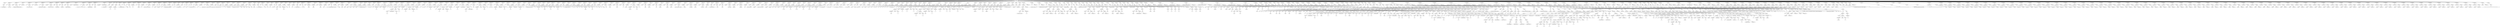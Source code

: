 digraph AST {
nodo1 [label="AST_Raiz"];
nodo2 [label="Imprimir"];
nodo1 -> nodo2;
nodo3 [label="Literal"];
nodo2 -> nodo3;
nodo4 [label="------- prueba grafica-----"];
nodo3 -> nodo4;
nodo5 [label="Asignacion"];
nodo1 -> nodo5;
nodo6 [label="x"];
nodo5 -> nodo6;
nodo7 [label="Funcion_C"];
nodo5 -> nodo7;
nodo8 [label="[19, 26, 55]"];
nodo7 -> nodo8;
nodo9 [label="Asignacion"];
nodo1 -> nodo9;
nodo10 [label="labels"];
nodo9 -> nodo10;
nodo11 [label="Funcion_C"];
nodo9 -> nodo11;
nodo12 [label="[Residential, Non-Residential, Utility]"];
nodo11 -> nodo12;
nodo13 [label="Grafica"];
nodo1 -> nodo13;
nodo14 [label="Pie"];
nodo13 -> nodo14;
nodo15 [label="ACA TITULO"];
nodo13 -> nodo15;
nodo16 [label="Asignacion"];
nodo1 -> nodo16;
nodo17 [label="x"];
nodo16 -> nodo17;
nodo18 [label="Funcion_C"];
nodo16 -> nodo18;
nodo19 [label="[19, 26, 55, 65, 20, 89]"];
nodo18 -> nodo19;
nodo20 [label="Grafica"];
nodo1 -> nodo20;
nodo21 [label="Pie"];
nodo20 -> nodo21;
nodo22 [label="ACA TITULO2"];
nodo20 -> nodo22;
nodo23 [label="Asignacion"];
nodo1 -> nodo23;
nodo24 [label="h"];
nodo23 -> nodo24;
nodo25 [label="Funcion_C"];
nodo23 -> nodo25;
nodo26 [label="[primaria, basicos, secundaria]"];
nodo25 -> nodo26;
nodo27 [label="Asignacion"];
nodo1 -> nodo27;
nodo28 [label="names.arg"];
nodo27 -> nodo28;
nodo29 [label="Funcion_C"];
nodo27 -> nodo29;
nodo30 [label="[600, 2500, 1200, 100]"];
nodo29 -> nodo30;
nodo31 [label="Asignacion"];
nodo1 -> nodo31;
nodo32 [label="xlab"];
nodo31 -> nodo32;
nodo33 [label="Literal"];
nodo31 -> nodo33;
nodo34 [label="Nivel Educativo"];
nodo33 -> nodo34;
nodo35 [label="Asignacion"];
nodo1 -> nodo35;
nodo36 [label="ylab"];
nodo35 -> nodo36;
nodo37 [label="Literal"];
nodo35 -> nodo37;
nodo38 [label="Frecuencia"];
nodo37 -> nodo38;
nodo39 [label="Asignacion"];
nodo1 -> nodo39;
nodo40 [label="main"];
nodo39 -> nodo40;
nodo41 [label="Literal"];
nodo39 -> nodo41;
nodo42 [label="Grafica de Educacion"];
nodo41 -> nodo42;
nodo43 [label="Grafica"];
nodo1 -> nodo43;
nodo44 [label="Barras"];
nodo43 -> nodo44;
nodo45 [label="Grafica de Educacion"];
nodo43 -> nodo45;
nodo46 [label="Asignacion"];
nodo1 -> nodo46;
nodo47 [label="v"];
nodo46 -> nodo47;
nodo48 [label="Funcion_C"];
nodo46 -> nodo48;
nodo49 [label="[10, 15, 5, 8, 7, 4, 11, 18, 27, 14, 12]"];
nodo48 -> nodo49;
nodo50 [label="Asignacion"];
nodo1 -> nodo50;
nodo51 [label="main"];
nodo50 -> nodo51;
nodo52 [label="Literal"];
nodo50 -> nodo52;
nodo53 [label="Grafica Histograma"];
nodo52 -> nodo53;
nodo54 [label="Asignacion"];
nodo1 -> nodo54;
nodo55 [label="xlab"];
nodo54 -> nodo55;
nodo56 [label="Literal"];
nodo54 -> nodo56;
nodo57 [label="Datos"];
nodo56 -> nodo57;
nodo58 [label="Grafica"];
nodo1 -> nodo58;
nodo59 [label="Histograma"];
nodo58 -> nodo59;
nodo60 [label="Grafica Histograma"];
nodo58 -> nodo60;
nodo61 [label="Imprimir"];
nodo1 -> nodo61;
nodo62 [label="Literal"];
nodo61 -> nodo62;
nodo63 [label="------- Preuebas For-----"];
nodo62 -> nodo63;
nodo64 [label="For"];
nodo1 -> nodo64;
nodo65 [label="Imprimir"];
nodo64 -> nodo65;
nodo66 [label="Identificador"];
nodo65 -> nodo66;
nodo67 [label="i"];
nodo66 -> nodo67;
nodo68 [label="For"];
nodo1 -> nodo68;
nodo69 [label="Imprimir"];
nodo68 -> nodo69;
nodo70 [label="Identificador"];
nodo69 -> nodo70;
nodo71 [label="i"];
nodo70 -> nodo71;
nodo72 [label="Imprimir"];
nodo1 -> nodo72;
nodo73 [label="Literal"];
nodo72 -> nodo73;
nodo74 [label="------- Modificacion listas -----"];
nodo73 -> nodo74;
nodo75 [label="Asignacion"];
nodo1 -> nodo75;
nodo76 [label="l1"];
nodo75 -> nodo76;
nodo77 [label="List"];
nodo75 -> nodo77;
nodo78 [label="[hola]"];
nodo77 -> nodo78;
nodo79 [label="Asignacion"];
nodo1 -> nodo79;
nodo80 [label="l1"];
nodo79 -> nodo80;
nodo81 [label="Literal"];
nodo79 -> nodo81;
nodo82 [label="45"];
nodo81 -> nodo82;
nodo83 [label="Imprimir"];
nodo1 -> nodo83;
nodo84 [label="Identificador"];
nodo83 -> nodo84;
nodo85 [label="l1"];
nodo84 -> nodo85;
nodo86 [label="Asignacion"];
nodo1 -> nodo86;
nodo87 [label="l1"];
nodo86 -> nodo87;
nodo88 [label="Literal"];
nodo86 -> nodo88;
nodo89 [label="cambio"];
nodo88 -> nodo89;
nodo90 [label="Imprimir"];
nodo1 -> nodo90;
nodo91 [label="Identificador"];
nodo90 -> nodo91;
nodo92 [label="l1"];
nodo91 -> nodo92;
nodo93 [label="Asignacion"];
nodo1 -> nodo93;
nodo94 [label="l1"];
nodo93 -> nodo94;
nodo95 [label="Funcion_C"];
nodo93 -> nodo95;
nodo96 [label="[hola, null, null, null, nuevo]"];
nodo95 -> nodo96;
nodo97 [label="Imprimir"];
nodo1 -> nodo97;
nodo98 [label="Identificador"];
nodo97 -> nodo98;
nodo99 [label="l1"];
nodo98 -> nodo99;
nodo100 [label="Asignacion"];
nodo1 -> nodo100;
nodo101 [label="l2"];
nodo100 -> nodo101;
nodo102 [label="List"];
nodo100 -> nodo102;
nodo103 [label="[hola]"];
nodo102 -> nodo103;
nodo104 [label="Asignacion"];
nodo1 -> nodo104;
nodo105 [label="l2"];
nodo104 -> nodo105;
nodo106 [label="Funcion_C"];
nodo104 -> nodo106;
nodo107 [label="[45, adios]"];
nodo106 -> nodo107;
nodo108 [label="Imprimir"];
nodo1 -> nodo108;
nodo109 [label="Identificador"];
nodo108 -> nodo109;
nodo110 [label="l2"];
nodo109 -> nodo110;
nodo111 [label="Asignacion"];
nodo1 -> nodo111;
nodo112 [label="l2"];
nodo111 -> nodo112;
nodo113 [label="List"];
nodo111 -> nodo113;
nodo114 [label="[[Ljava.lang.Object;@291a0035]"];
nodo113 -> nodo114;
nodo115 [label="Imprimir"];
nodo1 -> nodo115;
nodo116 [label="Identificador"];
nodo115 -> nodo116;
nodo117 [label="l2"];
nodo116 -> nodo117;
nodo118 [label="Imprimir"];
nodo1 -> nodo118;
nodo119 [label="Literal"];
nodo118 -> nodo119;
nodo120 [label="------- Creando listas -----"];
nodo119 -> nodo120;
nodo121 [label="Asignacion"];
nodo1 -> nodo121;
nodo122 [label="l1"];
nodo121 -> nodo122;
nodo123 [label="List"];
nodo121 -> nodo123;
nodo124 [label="[1, 1]"];
nodo123 -> nodo124;
nodo125 [label="Asignacion"];
nodo1 -> nodo125;
nodo126 [label="l2"];
nodo125 -> nodo126;
nodo127 [label="List"];
nodo125 -> nodo127;
nodo128 [label="[3, 4]"];
nodo127 -> nodo128;
nodo129 [label="Asignacion"];
nodo1 -> nodo129;
nodo130 [label="a"];
nodo129 -> nodo130;
nodo131 [label="Funcion_C"];
nodo129 -> nodo131;
nodo132 [label="[1, 2, hola, null, null, [1, 1]]"];
nodo131 -> nodo132;
nodo133 [label="Imprimir"];
nodo1 -> nodo133;
nodo134 [label="Identificador"];
nodo133 -> nodo134;
nodo135 [label="a"];
nodo134 -> nodo135;
nodo136 [label="Asignacion"];
nodo1 -> nodo136;
nodo137 [label="b"];
nodo136 -> nodo137;
nodo138 [label="Funcion_C"];
nodo136 -> nodo138;
nodo139 [label="[hola, null, null, [1, 1], hola, null, null, [3, 4], hola, null, null, [3, 4], hola, null, null, [3, 4]]"];
nodo138 -> nodo139;
nodo140 [label="Imprimir"];
nodo1 -> nodo140;
nodo141 [label="Identificador"];
nodo140 -> nodo141;
nodo142 [label="b"];
nodo141 -> nodo142;
nodo143 [label="Asignacion"];
nodo1 -> nodo143;
nodo144 [label="lista1"];
nodo143 -> nodo144;
nodo145 [label="List"];
nodo143 -> nodo145;
nodo146 [label="[hola mundo]"];
nodo145 -> nodo146;
nodo147 [label="Asignacion"];
nodo1 -> nodo147;
nodo148 [label="lista2"];
nodo147 -> nodo148;
nodo149 [label="List"];
nodo147 -> nodo149;
nodo150 [label="[hola mundo, 43, true, 32.3]"];
nodo149 -> nodo150;
nodo151 [label="Imprimir"];
nodo1 -> nodo151;
nodo152 [label="Identificador"];
nodo151 -> nodo152;
nodo153 [label="lista1"];
nodo152 -> nodo153;
nodo154 [label="Imprimir"];
nodo1 -> nodo154;
nodo155 [label="Identificador"];
nodo154 -> nodo155;
nodo156 [label="lista2"];
nodo155 -> nodo156;
nodo157 [label="Asignacion"];
nodo1 -> nodo157;
nodo158 [label="lista3"];
nodo157 -> nodo158;
nodo159 [label="Funcion_C"];
nodo157 -> nodo159;
nodo160 [label="null"];
nodo159 -> nodo160;
nodo161 [label="Imprimir"];
nodo1 -> nodo161;
nodo162 [label="Identificador"];
nodo161 -> nodo162;
nodo163 [label="lista3"];
nodo162 -> nodo163;
nodo164 [label="Asignacion"];
nodo1 -> nodo164;
nodo165 [label="lista4"];
nodo164 -> nodo165;
nodo166 [label="Funcion_C"];
nodo164 -> nodo166;
nodo167 [label="null"];
nodo166 -> nodo167;
nodo168 [label="Imprimir"];
nodo1 -> nodo168;
nodo169 [label="Identificador"];
nodo168 -> nodo169;
nodo170 [label="lista4"];
nodo169 -> nodo170;
nodo171 [label="Imprimir"];
nodo1 -> nodo171;
nodo172 [label="Literal"];
nodo171 -> nodo172;
nodo173 [label="------- 1) Acceso listas -----"];
nodo172 -> nodo173;
nodo174 [label="Asignacion"];
nodo1 -> nodo174;
nodo175 [label="aa"];
nodo174 -> nodo175;
nodo176 [label="List"];
nodo174 -> nodo176;
nodo177 [label="[1, 2, 3]"];
nodo176 -> nodo177;
nodo178 [label="Imprimir"];
nodo1 -> nodo178;
nodo179 [label="Identificador"];
nodo178 -> nodo179;
nodo180 [label="aa"];
nodo179 -> nodo180;
nodo181 [label="Imprimir"];
nodo1 -> nodo181;
nodo182 [label="Identificador"];
nodo181 -> nodo182;
nodo183 [label="aa"];
nodo182 -> nodo183;
nodo184 [label="Asignacion"];
nodo1 -> nodo184;
nodo185 [label="aa"];
nodo184 -> nodo185;
nodo186 [label="List"];
nodo184 -> nodo186;
nodo187 [label="[1, [2, 3], 4]"];
nodo186 -> nodo187;
nodo188 [label="Imprimir"];
nodo1 -> nodo188;
nodo189 [label="Aritmetica"];
nodo188 -> nodo189;
nodo190 [label="Literal"];
nodo189 -> nodo190;
nodo191 [label="aa: "];
nodo190 -> nodo191;
nodo192 [label="SUMA"];
nodo189 -> nodo192;
nodo193 [label="Identificador"];
nodo189 -> nodo193;
nodo194 [label="aa"];
nodo193 -> nodo194;
nodo195 [label="Imprimir"];
nodo1 -> nodo195;
nodo196 [label="Identificador"];
nodo195 -> nodo196;
nodo197 [label="aa"];
nodo196 -> nodo197;
nodo198 [label="Imprimir"];
nodo1 -> nodo198;
nodo199 [label="Identificador"];
nodo198 -> nodo199;
nodo200 [label="aa"];
nodo199 -> nodo200;
nodo201 [label="Imprimir"];
nodo1 -> nodo201;
nodo202 [label="Identificador"];
nodo201 -> nodo202;
nodo203 [label="aa"];
nodo202 -> nodo203;
nodo204 [label="Imprimir"];
nodo1 -> nodo204;
nodo205 [label="Literal"];
nodo204 -> nodo205;
nodo206 [label="------- 2) Acceso listas -----"];
nodo205 -> nodo206;
nodo207 [label="Asignacion"];
nodo1 -> nodo207;
nodo208 [label="lista1"];
nodo207 -> nodo208;
nodo209 [label="List"];
nodo207 -> nodo209;
nodo210 [label="[1, 2, 3, 4]"];
nodo209 -> nodo210;
nodo211 [label="Asignacion"];
nodo1 -> nodo211;
nodo212 [label="lista2"];
nodo211 -> nodo212;
nodo213 [label="Identificador"];
nodo211 -> nodo213;
nodo214 [label="lista1"];
nodo213 -> nodo214;
nodo215 [label="Imprimir"];
nodo1 -> nodo215;
nodo216 [label="Identificador"];
nodo215 -> nodo216;
nodo217 [label="lista2"];
nodo216 -> nodo217;
nodo218 [label="Asignacion"];
nodo1 -> nodo218;
nodo219 [label="num"];
nodo218 -> nodo219;
nodo220 [label="Identificador"];
nodo218 -> nodo220;
nodo221 [label="lista1"];
nodo220 -> nodo221;
nodo222 [label="Imprimir"];
nodo1 -> nodo222;
nodo223 [label="Identificador"];
nodo222 -> nodo223;
nodo224 [label="num"];
nodo223 -> nodo224;
nodo225 [label="Asignacion"];
nodo1 -> nodo225;
nodo226 [label="lista3"];
nodo225 -> nodo226;
nodo227 [label="List"];
nodo225 -> nodo227;
nodo228 [label="[1, 2, 3, 4, [Ljava.lang.Object;@7c415376]"];
nodo227 -> nodo228;
nodo229 [label="Imprimir"];
nodo1 -> nodo229;
nodo230 [label="Identificador"];
nodo229 -> nodo230;
nodo231 [label="lista3"];
nodo230 -> nodo231;
nodo232 [label="Asignacion"];
nodo1 -> nodo232;
nodo233 [label="lista4"];
nodo232 -> nodo233;
nodo234 [label="Identificador"];
nodo232 -> nodo234;
nodo235 [label="lista3"];
nodo234 -> nodo235;
nodo236 [label="Imprimir"];
nodo1 -> nodo236;
nodo237 [label="Identificador"];
nodo236 -> nodo237;
nodo238 [label="lista4"];
nodo237 -> nodo238;
nodo239 [label="Asignacion"];
nodo1 -> nodo239;
nodo240 [label="vector1"];
nodo239 -> nodo240;
nodo241 [label="Identificador"];
nodo239 -> nodo241;
nodo242 [label="lista3"];
nodo241 -> nodo242;
nodo243 [label="Imprimir"];
nodo1 -> nodo243;
nodo244 [label="Identificador"];
nodo243 -> nodo244;
nodo245 [label="vector1"];
nodo244 -> nodo245;
nodo246 [label="Imprimir"];
nodo1 -> nodo246;
nodo247 [label="Identificador"];
nodo246 -> nodo247;
nodo248 [label="lista3"];
nodo247 -> nodo248;
nodo249 [label="Imprimir"];
nodo1 -> nodo249;
nodo250 [label="Identificador"];
nodo249 -> nodo250;
nodo251 [label="lista3"];
nodo250 -> nodo251;
nodo252 [label="Imprimir"];
nodo1 -> nodo252;
nodo253 [label="Literal"];
nodo252 -> nodo253;
nodo254 [label="------- Operaciones Vectores -----"];
nodo253 -> nodo254;
nodo255 [label="Asignacion"];
nodo1 -> nodo255;
nodo256 [label="a"];
nodo255 -> nodo256;
nodo257 [label="Funcion_C"];
nodo255 -> nodo257;
nodo258 [label="[1, 2, 3, 4, 5]"];
nodo257 -> nodo258;
nodo259 [label="Asignacion"];
nodo1 -> nodo259;
nodo260 [label="j"];
nodo259 -> nodo260;
nodo261 [label="Funcion_C"];
nodo259 -> nodo261;
nodo262 [label="[3]"];
nodo261 -> nodo262;
nodo263 [label="Asignacion"];
nodo1 -> nodo263;
nodo264 [label="j"];
nodo263 -> nodo264;
nodo265 [label="Aritmetica"];
nodo263 -> nodo265;
nodo266 [label="Identificador"];
nodo265 -> nodo266;
nodo267 [label="a"];
nodo266 -> nodo267;
nodo268 [label="SUMA"];
nodo265 -> nodo268;
nodo269 [label="Identificador"];
nodo265 -> nodo269;
nodo270 [label="j"];
nodo269 -> nodo270;
nodo271 [label="Imprimir"];
nodo1 -> nodo271;
nodo272 [label="Identificador"];
nodo271 -> nodo272;
nodo273 [label="j"];
nodo272 -> nodo273;
nodo274 [label="Asignacion"];
nodo1 -> nodo274;
nodo275 [label="b"];
nodo274 -> nodo275;
nodo276 [label="Funcion_C"];
nodo274 -> nodo276;
nodo277 [label="[5, -2, 1, 2, 8]"];
nodo276 -> nodo277;
nodo278 [label="Asignacion"];
nodo1 -> nodo278;
nodo279 [label="a"];
nodo278 -> nodo279;
nodo280 [label="Aritmetica"];
nodo278 -> nodo280;
nodo281 [label="Aritmetica"];
nodo280 -> nodo281;
nodo282 [label="Aritmetica"];
nodo281 -> nodo282;
nodo283 [label="Literal"];
nodo282 -> nodo283;
nodo284 [label="5"];
nodo283 -> nodo284;
nodo285 [label="MULTIPLICACION"];
nodo282 -> nodo285;
nodo286 [label="Literal"];
nodo282 -> nodo286;
nodo287 [label="3"];
nodo286 -> nodo287;
nodo288 [label="RESTA"];
nodo281 -> nodo288;
nodo289 [label="Literal"];
nodo281 -> nodo289;
nodo290 [label="2"];
nodo289 -> nodo290;
nodo291 [label="SUMA"];
nodo280 -> nodo291;
nodo292 [label="Identificador"];
nodo280 -> nodo292;
nodo293 [label="a"];
nodo292 -> nodo293;
nodo294 [label="Imprimir"];
nodo1 -> nodo294;
nodo295 [label="Identificador"];
nodo294 -> nodo295;
nodo296 [label="a"];
nodo295 -> nodo296;
nodo297 [label="Asignacion"];
nodo1 -> nodo297;
nodo298 [label="a"];
nodo297 -> nodo298;
nodo299 [label="Aritmetica"];
nodo297 -> nodo299;
nodo300 [label="Aritmetica"];
nodo299 -> nodo300;
nodo301 [label="Identificador"];
nodo300 -> nodo301;
nodo302 [label="a"];
nodo301 -> nodo302;
nodo303 [label="SUMA"];
nodo300 -> nodo303;
nodo304 [label="Identificador"];
nodo300 -> nodo304;
nodo305 [label="a"];
nodo304 -> nodo305;
nodo306 [label="SUMA"];
nodo299 -> nodo306;
nodo307 [label="Identificador"];
nodo299 -> nodo307;
nodo308 [label="a"];
nodo307 -> nodo308;
nodo309 [label="Imprimir"];
nodo1 -> nodo309;
nodo310 [label="Identificador"];
nodo309 -> nodo310;
nodo311 [label="a"];
nodo310 -> nodo311;
nodo312 [label="Asignacion"];
nodo1 -> nodo312;
nodo313 [label="a"];
nodo312 -> nodo313;
nodo314 [label="Funcion_C"];
nodo312 -> nodo314;
nodo315 [label="[1, 2, 3, 4, 5]"];
nodo314 -> nodo315;
nodo316 [label="Imprimir"];
nodo1 -> nodo316;
nodo317 [label="Identificador"];
nodo316 -> nodo317;
nodo318 [label="a"];
nodo317 -> nodo318;
nodo319 [label="Asignacion"];
nodo1 -> nodo319;
nodo320 [label="a"];
nodo319 -> nodo320;
nodo321 [label="Aritmetica"];
nodo319 -> nodo321;
nodo322 [label="Identificador"];
nodo321 -> nodo322;
nodo323 [label="a"];
nodo322 -> nodo323;
nodo324 [label="RESTA"];
nodo321 -> nodo324;
nodo325 [label="Literal"];
nodo321 -> nodo325;
nodo326 [label="5"];
nodo325 -> nodo326;
nodo327 [label="Imprimir"];
nodo1 -> nodo327;
nodo328 [label="Identificador"];
nodo327 -> nodo328;
nodo329 [label="a"];
nodo328 -> nodo329;
nodo330 [label="Asignacion"];
nodo1 -> nodo330;
nodo331 [label="a"];
nodo330 -> nodo331;
nodo332 [label="Aritmetica"];
nodo330 -> nodo332;
nodo333 [label="Aritmetica"];
nodo332 -> nodo333;
nodo334 [label="Identificador"];
nodo333 -> nodo334;
nodo335 [label="a"];
nodo334 -> nodo335;
nodo336 [label="RESTA"];
nodo333 -> nodo336;
nodo337 [label="Identificador"];
nodo333 -> nodo337;
nodo338 [label="a"];
nodo337 -> nodo338;
nodo339 [label="RESTA"];
nodo332 -> nodo339;
nodo340 [label="Identificador"];
nodo332 -> nodo340;
nodo341 [label="a"];
nodo340 -> nodo341;
nodo342 [label="Imprimir"];
nodo1 -> nodo342;
nodo343 [label="Identificador"];
nodo342 -> nodo343;
nodo344 [label="a"];
nodo343 -> nodo344;
nodo345 [label="Asignacion"];
nodo1 -> nodo345;
nodo346 [label="a"];
nodo345 -> nodo346;
nodo347 [label="Aritmetica"];
nodo345 -> nodo347;
nodo348 [label="Identificador"];
nodo347 -> nodo348;
nodo349 [label="a"];
nodo348 -> nodo349;
nodo350 [label="MULTIPLICACION"];
nodo347 -> nodo350;
nodo351 [label="Aritmetica"];
nodo347 -> nodo351;
nodo352 [label="Literal"];
nodo351 -> nodo352;
nodo353 [label="1"];
nodo352 -> nodo353;
nodo354 [label="MENOS_UNARIO"];
nodo351 -> nodo354;
nodo355 [label="Imprimir"];
nodo1 -> nodo355;
nodo356 [label="Identificador"];
nodo355 -> nodo356;
nodo357 [label="a"];
nodo356 -> nodo357;
nodo358 [label="Asignacion"];
nodo1 -> nodo358;
nodo359 [label="a"];
nodo358 -> nodo359;
nodo360 [label="Funcion_C"];
nodo358 -> nodo360;
nodo361 [label="[10]"];
nodo360 -> nodo361;
nodo362 [label="Asignacion"];
nodo1 -> nodo362;
nodo363 [label="a"];
nodo362 -> nodo363;
nodo364 [label="Aritmetica"];
nodo362 -> nodo364;
nodo365 [label="Identificador"];
nodo364 -> nodo365;
nodo366 [label="a"];
nodo365 -> nodo366;
nodo367 [label="SUMA"];
nodo364 -> nodo367;
nodo368 [label="Funcion_C"];
nodo364 -> nodo368;
nodo369 [label="[20]"];
nodo368 -> nodo369;
nodo370 [label="Imprimir"];
nodo1 -> nodo370;
nodo371 [label="Identificador"];
nodo370 -> nodo371;
nodo372 [label="a"];
nodo371 -> nodo372;
nodo373 [label="Asignacion"];
nodo1 -> nodo373;
nodo374 [label="a"];
nodo373 -> nodo374;
nodo375 [label="Funcion_C"];
nodo373 -> nodo375;
nodo376 [label="[1, 2, 3, 4, 5]"];
nodo375 -> nodo376;
nodo377 [label="Asignacion"];
nodo1 -> nodo377;
nodo378 [label="c"];
nodo377 -> nodo378;
nodo379 [label="Relacional"];
nodo377 -> nodo379;
nodo380 [label="Identificador"];
nodo379 -> nodo380;
nodo381 [label="a"];
nodo380 -> nodo381;
nodo382 [label="MENOR_QUE"];
nodo379 -> nodo382;
nodo383 [label="Literal"];
nodo379 -> nodo383;
nodo384 [label="3"];
nodo383 -> nodo384;
nodo385 [label="Imprimir"];
nodo1 -> nodo385;
nodo386 [label="Identificador"];
nodo385 -> nodo386;
nodo387 [label="c"];
nodo386 -> nodo387;
nodo388 [label="Asignacion"];
nodo1 -> nodo388;
nodo389 [label="c"];
nodo388 -> nodo389;
nodo390 [label="Relacional"];
nodo388 -> nodo390;
nodo391 [label="Identificador"];
nodo390 -> nodo391;
nodo392 [label="a"];
nodo391 -> nodo392;
nodo393 [label="MENOR_QUE"];
nodo390 -> nodo393;
nodo394 [label="Identificador"];
nodo390 -> nodo394;
nodo395 [label="b"];
nodo394 -> nodo395;
nodo396 [label="Imprimir"];
nodo1 -> nodo396;
nodo397 [label="Identificador"];
nodo396 -> nodo397;
nodo398 [label="c"];
nodo397 -> nodo398;
nodo399 [label="Asignacion"];
nodo1 -> nodo399;
nodo400 [label="d"];
nodo399 -> nodo400;
nodo401 [label="Funcion_C"];
nodo399 -> nodo401;
nodo402 [label="[true, false, false, false, false]"];
nodo401 -> nodo402;
nodo403 [label="Imprimir"];
nodo1 -> nodo403;
nodo404 [label="Identificador"];
nodo403 -> nodo404;
nodo405 [label="d"];
nodo404 -> nodo405;
nodo406 [label="Asignacion"];
nodo1 -> nodo406;
nodo407 [label="b"];
nodo406 -> nodo407;
nodo408 [label="Logica"];
nodo406 -> nodo408;
nodo409 [label="Identificador"];
nodo408 -> nodo409;
nodo410 [label="d"];
nodo409 -> nodo410;
nodo411 [label="OR"];
nodo408 -> nodo411;
nodo412 [label="Literal"];
nodo408 -> nodo412;
nodo413 [label="true"];
nodo412 -> nodo413;
nodo414 [label="Imprimir"];
nodo1 -> nodo414;
nodo415 [label="Identificador"];
nodo414 -> nodo415;
nodo416 [label="b"];
nodo415 -> nodo416;
nodo417 [label="Asignacion"];
nodo1 -> nodo417;
nodo418 [label="a"];
nodo417 -> nodo418;
nodo419 [label="Logica"];
nodo417 -> nodo419;
nodo420 [label="Identificador"];
nodo419 -> nodo420;
nodo421 [label="b"];
nodo420 -> nodo421;
nodo422 [label="AND"];
nodo419 -> nodo422;
nodo423 [label="Identificador"];
nodo419 -> nodo423;
nodo424 [label="d"];
nodo423 -> nodo424;
nodo425 [label="Imprimir"];
nodo1 -> nodo425;
nodo426 [label="Identificador"];
nodo425 -> nodo426;
nodo427 [label="a"];
nodo426 -> nodo427;
nodo428 [label="Imprimir"];
nodo1 -> nodo428;
nodo429 [label="Literal"];
nodo428 -> nodo429;
nodo430 [label="------- Modificacion Vectores -----"];
nodo429 -> nodo430;
nodo431 [label="Asignacion"];
nodo1 -> nodo431;
nodo432 [label="vecp"];
nodo431 -> nodo432;
nodo433 [label="Funcion_C"];
nodo431 -> nodo433;
nodo434 [label="[1, 2, 3, 4]"];
nodo433 -> nodo434;
nodo435 [label="Imprimir"];
nodo1 -> nodo435;
nodo436 [label="Identificador"];
nodo435 -> nodo436;
nodo437 [label="vecp"];
nodo436 -> nodo437;
nodo438 [label="Asignacion"];
nodo1 -> nodo438;
nodo439 [label="vecp"];
nodo438 -> nodo439;
nodo440 [label="Literal"];
nodo438 -> nodo440;
nodo441 [label="10"];
nodo440 -> nodo441;
nodo442 [label="Imprimir"];
nodo1 -> nodo442;
nodo443 [label="Identificador"];
nodo442 -> nodo443;
nodo444 [label="vecp"];
nodo443 -> nodo444;
nodo445 [label="Asignacion"];
nodo1 -> nodo445;
nodo446 [label="s"];
nodo445 -> nodo446;
nodo447 [label="Aritmetica"];
nodo445 -> nodo447;
nodo448 [label="Identificador"];
nodo447 -> nodo448;
nodo449 [label="vecp"];
nodo448 -> nodo449;
nodo450 [label="SUMA"];
nodo447 -> nodo450;
nodo451 [label="Literal"];
nodo447 -> nodo451;
nodo452 [label="15"];
nodo451 -> nodo452;
nodo453 [label="Imprimir"];
nodo1 -> nodo453;
nodo454 [label="Identificador"];
nodo453 -> nodo454;
nodo455 [label="s"];
nodo454 -> nodo455;
nodo456 [label="Asignacion"];
nodo1 -> nodo456;
nodo457 [label="vecp"];
nodo456 -> nodo457;
nodo458 [label="Literal"];
nodo456 -> nodo458;
nodo459 [label="10"];
nodo458 -> nodo459;
nodo460 [label="Imprimir"];
nodo1 -> nodo460;
nodo461 [label="Identificador"];
nodo460 -> nodo461;
nodo462 [label="vecp"];
nodo461 -> nodo462;
nodo463 [label="Asignacion"];
nodo1 -> nodo463;
nodo464 [label="vecp"];
nodo463 -> nodo464;
nodo465 [label="Literal"];
nodo463 -> nodo465;
nodo466 [label="6"];
nodo465 -> nodo466;
nodo467 [label="Imprimir"];
nodo1 -> nodo467;
nodo468 [label="Identificador"];
nodo467 -> nodo468;
nodo469 [label="vecp"];
nodo468 -> nodo469;
nodo470 [label="Asignacion"];
nodo1 -> nodo470;
nodo471 [label="vecp"];
nodo470 -> nodo471;
nodo472 [label="Funcion_C"];
nodo470 -> nodo472;
nodo473 [label="[8]"];
nodo472 -> nodo473;
nodo474 [label="Imprimir"];
nodo1 -> nodo474;
nodo475 [label="Identificador"];
nodo474 -> nodo475;
nodo476 [label="vecp"];
nodo475 -> nodo476;
nodo477 [label="Asignacion"];
nodo1 -> nodo477;
nodo478 [label="vector1"];
nodo477 -> nodo478;
nodo479 [label="Literal"];
nodo477 -> nodo479;
nodo480 [label="hola"];
nodo479 -> nodo480;
nodo481 [label="Asignacion"];
nodo1 -> nodo481;
nodo482 [label="vector1"];
nodo481 -> nodo482;
nodo483 [label="Literal"];
nodo481 -> nodo483;
nodo484 [label="1"];
nodo483 -> nodo484;
nodo485 [label="Imprimir"];
nodo1 -> nodo485;
nodo486 [label="Identificador"];
nodo485 -> nodo486;
nodo487 [label="vector1"];
nodo486 -> nodo487;
nodo488 [label="Asignacion"];
nodo1 -> nodo488;
nodo489 [label="s"];
nodo488 -> nodo489;
nodo490 [label="Aritmetica"];
nodo488 -> nodo490;
nodo491 [label="Identificador"];
nodo490 -> nodo491;
nodo492 [label="vector1"];
nodo491 -> nodo492;
nodo493 [label="SUMA"];
nodo490 -> nodo493;
nodo494 [label="Literal"];
nodo490 -> nodo494;
nodo495 [label="10"];
nodo494 -> nodo495;
nodo496 [label="Imprimir"];
nodo1 -> nodo496;
nodo497 [label="Identificador"];
nodo496 -> nodo497;
nodo498 [label="s"];
nodo497 -> nodo498;
nodo499 [label="Asignacion"];
nodo1 -> nodo499;
nodo500 [label="vector1"];
nodo499 -> nodo500;
nodo501 [label="Literal"];
nodo499 -> nodo501;
nodo502 [label="hola"];
nodo501 -> nodo502;
nodo503 [label="Imprimir"];
nodo1 -> nodo503;
nodo504 [label="Identificador"];
nodo503 -> nodo504;
nodo505 [label="vector1"];
nodo504 -> nodo505;
nodo506 [label="Asignacion"];
nodo1 -> nodo506;
nodo507 [label="vector1"];
nodo506 -> nodo507;
nodo508 [label="Literal"];
nodo506 -> nodo508;
nodo509 [label="45"];
nodo508 -> nodo509;
nodo510 [label="Imprimir"];
nodo1 -> nodo510;
nodo511 [label="Identificador"];
nodo510 -> nodo511;
nodo512 [label="vector1"];
nodo511 -> nodo512;
nodo513 [label="Asignacion"];
nodo1 -> nodo513;
nodo514 [label="vector1"];
nodo513 -> nodo514;
nodo515 [label="Literal"];
nodo513 -> nodo515;
nodo516 [label="cambio"];
nodo515 -> nodo516;
nodo517 [label="Imprimir"];
nodo1 -> nodo517;
nodo518 [label="Identificador"];
nodo517 -> nodo518;
nodo519 [label="vector1"];
nodo518 -> nodo519;
nodo520 [label="Asignacion"];
nodo1 -> nodo520;
nodo521 [label="vector1"];
nodo520 -> nodo521;
nodo522 [label="Funcion_C"];
nodo520 -> nodo522;
nodo523 [label="[hola, null, cambio, 45, nuevo]"];
nodo522 -> nodo523;
nodo524 [label="Imprimir"];
nodo1 -> nodo524;
nodo525 [label="Identificador"];
nodo524 -> nodo525;
nodo526 [label="vector1"];
nodo525 -> nodo526;
nodo527 [label="Asignacion"];
nodo1 -> nodo527;
nodo528 [label="vector1"];
nodo527 -> nodo528;
nodo529 [label="Funcion_C"];
nodo527 -> nodo529;
nodo530 [label="[4, cambio]"];
nodo529 -> nodo530;
nodo531 [label="Imprimir"];
nodo1 -> nodo531;
nodo532 [label="Identificador"];
nodo531 -> nodo532;
nodo533 [label="vector1"];
nodo532 -> nodo533;
nodo534 [label="Asignacion"];
nodo1 -> nodo534;
nodo535 [label="vector1"];
nodo534 -> nodo535;
nodo536 [label="Funcion_C"];
nodo534 -> nodo536;
nodo537 [label="[otro valor]"];
nodo536 -> nodo537;
nodo538 [label="Imprimir"];
nodo1 -> nodo538;
nodo539 [label="Identificador"];
nodo538 -> nodo539;
nodo540 [label="vector1"];
nodo539 -> nodo540;
nodo541 [label="Imprimir"];
nodo1 -> nodo541;
nodo542 [label="Literal"];
nodo541 -> nodo542;
nodo543 [label="------ Prueba Vectores ------"];
nodo542 -> nodo543;
nodo544 [label="Asignacion"];
nodo1 -> nodo544;
nodo545 [label="perro"];
nodo544 -> nodo545;
nodo546 [label="Literal"];
nodo544 -> nodo546;
nodo547 [label="Perro"];
nodo546 -> nodo547;
nodo548 [label="Asignacion"];
nodo1 -> nodo548;
nodo549 [label="gato"];
nodo548 -> nodo549;
nodo550 [label="Literal"];
nodo548 -> nodo550;
nodo551 [label="Gato"];
nodo550 -> nodo551;
nodo552 [label="Asignacion"];
nodo1 -> nodo552;
nodo553 [label="animales"];
nodo552 -> nodo553;
nodo554 [label="Funcion_C"];
nodo552 -> nodo554;
nodo555 [label="[Perro, Gato]"];
nodo554 -> nodo555;
nodo556 [label="Imprimir"];
nodo1 -> nodo556;
nodo557 [label="Identificador"];
nodo556 -> nodo557;
nodo558 [label="animales"];
nodo557 -> nodo558;
nodo559 [label="Asignacion"];
nodo1 -> nodo559;
nodo560 [label="aux"];
nodo559 -> nodo560;
nodo561 [label="Identificador"];
nodo559 -> nodo561;
nodo562 [label="animales"];
nodo561 -> nodo562;
nodo563 [label="Imprimir"];
nodo1 -> nodo563;
nodo564 [label="Identificador"];
nodo563 -> nodo564;
nodo565 [label="aux"];
nodo564 -> nodo565;
nodo566 [label="Asignacion"];
nodo1 -> nodo566;
nodo567 [label="animales"];
nodo566 -> nodo567;
nodo568 [label="Funcion_C"];
nodo566 -> nodo568;
nodo569 [label="[Perro, Perro, Gato]"];
nodo568 -> nodo569;
nodo570 [label="Imprimir"];
nodo1 -> nodo570;
nodo571 [label="Identificador"];
nodo570 -> nodo571;
nodo572 [label="animales"];
nodo571 -> nodo572;
nodo573 [label="Asignacion"];
nodo1 -> nodo573;
nodo574 [label="animales"];
nodo573 -> nodo574;
nodo575 [label="Funcion_C"];
nodo573 -> nodo575;
nodo576 [label="[Gato, Perro, Perro, Gato]"];
nodo575 -> nodo576;
nodo577 [label="Imprimir"];
nodo1 -> nodo577;
nodo578 [label="Identificador"];
nodo577 -> nodo578;
nodo579 [label="animales"];
nodo578 -> nodo579;
nodo580 [label="Asignacion"];
nodo1 -> nodo580;
nodo581 [label="aux"];
nodo580 -> nodo581;
nodo582 [label="Identificador"];
nodo580 -> nodo582;
nodo583 [label="animales"];
nodo582 -> nodo583;
nodo584 [label="Imprimir"];
nodo1 -> nodo584;
nodo585 [label="Identificador"];
nodo584 -> nodo585;
nodo586 [label="aux"];
nodo585 -> nodo586;
nodo587 [label="Asignacion"];
nodo1 -> nodo587;
nodo588 [label="vectorn"];
nodo587 -> nodo588;
nodo589 [label="Literal"];
nodo587 -> nodo589;
nodo590 [label="NULL"];
nodo589 -> nodo590;
nodo591 [label="Imprimir"];
nodo1 -> nodo591;
nodo592 [label="Identificador"];
nodo591 -> nodo592;
nodo593 [label="vectorn"];
nodo592 -> nodo593;
nodo594 [label="Asignacion"];
nodo1 -> nodo594;
nodo595 [label="a"];
nodo594 -> nodo595;
nodo596 [label="Literal"];
nodo594 -> nodo596;
nodo597 [label="a"];
nodo596 -> nodo597;
nodo598 [label="Imprimir"];
nodo1 -> nodo598;
nodo599 [label="Aritmetica"];
nodo598 -> nodo599;
nodo600 [label="Literal"];
nodo599 -> nodo600;
nodo601 [label="*****A "];
nodo600 -> nodo601;
nodo602 [label="SUMA"];
nodo599 -> nodo602;
nodo603 [label="Identificador"];
nodo599 -> nodo603;
nodo604 [label="a"];
nodo603 -> nodo604;
nodo605 [label="Asignacion"];
nodo1 -> nodo605;
nodo606 [label="b"];
nodo605 -> nodo606;
nodo607 [label="Identificador"];
nodo605 -> nodo607;
nodo608 [label="a"];
nodo607 -> nodo608;
nodo609 [label="Imprimir"];
nodo1 -> nodo609;
nodo610 [label="Aritmetica"];
nodo609 -> nodo610;
nodo611 [label="Literal"];
nodo610 -> nodo611;
nodo612 [label="*****B "];
nodo611 -> nodo612;
nodo613 [label="SUMA"];
nodo610 -> nodo613;
nodo614 [label="Identificador"];
nodo610 -> nodo614;
nodo615 [label="b"];
nodo614 -> nodo615;
nodo616 [label="Asignacion"];
nodo1 -> nodo616;
nodo617 [label="c"];
nodo616 -> nodo617;
nodo618 [label="Identificador"];
nodo616 -> nodo618;
nodo619 [label="b"];
nodo618 -> nodo619;
nodo620 [label="Imprimir"];
nodo1 -> nodo620;
nodo621 [label="Aritmetica"];
nodo620 -> nodo621;
nodo622 [label="Literal"];
nodo621 -> nodo622;
nodo623 [label="*****C "];
nodo622 -> nodo623;
nodo624 [label="SUMA"];
nodo621 -> nodo624;
nodo625 [label="Identificador"];
nodo621 -> nodo625;
nodo626 [label="c"];
nodo625 -> nodo626;
nodo627 [label="Asignacion"];
nodo1 -> nodo627;
nodo628 [label="vec1"];
nodo627 -> nodo628;
nodo629 [label="Funcion_C"];
nodo627 -> nodo629;
nodo630 [label="[1, 2, true, HOLA, 4.5]"];
nodo629 -> nodo630;
nodo631 [label="Asignacion"];
nodo1 -> nodo631;
nodo632 [label="vec2"];
nodo631 -> nodo632;
nodo633 [label="Funcion_C"];
nodo631 -> nodo633;
nodo634 [label="[1, 2, true, 5, 4.5]"];
nodo633 -> nodo634;
nodo635 [label="Asignacion"];
nodo1 -> nodo635;
nodo636 [label="vec3"];
nodo635 -> nodo636;
nodo637 [label="Funcion_C"];
nodo635 -> nodo637;
nodo638 [label="[1, 2, true, HOLA, 4.5, 1, 2, true, 5, 4.5]"];
nodo637 -> nodo638;
nodo639 [label="Asignacion"];
nodo1 -> nodo639;
nodo640 [label="vector1"];
nodo639 -> nodo640;
nodo641 [label="Funcion_C"];
nodo639 -> nodo641;
nodo642 [label="[1, 2, true, 5.5, 4.5]"];
nodo641 -> nodo642;
nodo643 [label="Asignacion"];
nodo1 -> nodo643;
nodo644 [label="var1"];
nodo643 -> nodo644;
nodo645 [label="Literal"];
nodo643 -> nodo645;
nodo646 [label="pala"];
nodo645 -> nodo646;
nodo647 [label="Asignacion"];
nodo1 -> nodo647;
nodo648 [label="vector2"];
nodo647 -> nodo648;
nodo649 [label="Funcion_C"];
nodo647 -> nodo649;
nodo650 [label="[pala, 1, 2, true, 5.5, 4.5]"];
nodo649 -> nodo650;
nodo651 [label="Imprimir"];
nodo1 -> nodo651;
nodo652 [label="Identificador"];
nodo651 -> nodo652;
nodo653 [label="vec3"];
nodo652 -> nodo653;
nodo654 [label="Imprimir"];
nodo1 -> nodo654;
nodo655 [label="Identificador"];
nodo654 -> nodo655;
nodo656 [label="vector2"];
nodo655 -> nodo656;
nodo657 [label="Asignacion"];
nodo1 -> nodo657;
nodo658 [label="v1"];
nodo657 -> nodo658;
nodo659 [label="Funcion_C"];
nodo657 -> nodo659;
nodo660 [label="[1, 2.5]"];
nodo659 -> nodo660;
nodo661 [label="Asignacion"];
nodo1 -> nodo661;
nodo662 [label="v2"];
nodo661 -> nodo662;
nodo663 [label="Funcion_C"];
nodo661 -> nodo663;
nodo664 [label="[3, 4]"];
nodo663 -> nodo664;
nodo665 [label="Asignacion"];
nodo1 -> nodo665;
nodo666 [label="v3"];
nodo665 -> nodo666;
nodo667 [label="Funcion_C"];
nodo665 -> nodo667;
nodo668 [label="[1, 2.5, 3, 4]"];
nodo667 -> nodo668;
nodo669 [label="Imprimir"];
nodo1 -> nodo669;
nodo670 [label="Identificador"];
nodo669 -> nodo670;
nodo671 [label="v3"];
nodo670 -> nodo671;
nodo672 [label="Imprimir"];
nodo1 -> nodo672;
nodo673 [label="Identificador"];
nodo672 -> nodo673;
nodo674 [label="v3"];
nodo673 -> nodo674;
nodo675 [label="Imprimir"];
nodo1 -> nodo675;
nodo676 [label="Identificador"];
nodo675 -> nodo676;
nodo677 [label="v3"];
nodo676 -> nodo677;
nodo678 [label="Imprimir"];
nodo1 -> nodo678;
nodo679 [label="Identificador"];
nodo678 -> nodo679;
nodo680 [label="v3"];
nodo679 -> nodo680;
nodo681 [label="Imprimir"];
nodo1 -> nodo681;
nodo682 [label="Identificador"];
nodo681 -> nodo682;
nodo683 [label="v3"];
nodo682 -> nodo683;
nodo684 [label="Imprimir"];
nodo1 -> nodo684;
nodo685 [label="Literal"];
nodo684 -> nodo685;
nodo686 [label="------ Prueba break ------"];
nodo685 -> nodo686;
nodo687 [label="Asignacion"];
nodo1 -> nodo687;
nodo688 [label="i"];
nodo687 -> nodo688;
nodo689 [label="Literal"];
nodo687 -> nodo689;
nodo690 [label="0"];
nodo689 -> nodo690;
nodo691 [label="Asignacion"];
nodo1 -> nodo691;
nodo692 [label="cad"];
nodo691 -> nodo692;
nodo693 [label="Literal"];
nodo691 -> nodo693;
nodo694 [label="res: "];
nodo693 -> nodo694;
nodo695 [label="While"];
nodo1 -> nodo695;
nodo696 [label="Asignacion"];
nodo695 -> nodo696;
nodo697 [label="cad"];
nodo696 -> nodo697;
nodo698 [label="Aritmetica"];
nodo696 -> nodo698;
nodo699 [label="Aritmetica"];
nodo698 -> nodo699;
nodo700 [label="Identificador"];
nodo699 -> nodo700;
nodo701 [label="cad"];
nodo700 -> nodo701;
nodo702 [label="SUMA"];
nodo699 -> nodo702;
nodo703 [label="Literal"];
nodo699 -> nodo703;
nodo704 [label=" "];
nodo703 -> nodo704;
nodo705 [label="SUMA"];
nodo698 -> nodo705;
nodo706 [label="Identificador"];
nodo698 -> nodo706;
nodo707 [label="i"];
nodo706 -> nodo707;
nodo708 [label="Asignacion"];
nodo695 -> nodo708;
nodo709 [label="i"];
nodo708 -> nodo709;
nodo710 [label="Aritmetica"];
nodo708 -> nodo710;
nodo711 [label="Identificador"];
nodo710 -> nodo711;
nodo712 [label="i"];
nodo711 -> nodo712;
nodo713 [label="SUMA"];
nodo710 -> nodo713;
nodo714 [label="Literal"];
nodo710 -> nodo714;
nodo715 [label="1"];
nodo714 -> nodo715;
nodo716 [label="If-Else"];
nodo695 -> nodo716;
nodo717 [label="If"];
nodo716 -> nodo717;
nodo718 [label="Break"];
nodo717 -> nodo718;
nodo719 [label="Imprimir"];
nodo1 -> nodo719;
nodo720 [label="Identificador"];
nodo719 -> nodo720;
nodo721 [label="cad"];
nodo720 -> nodo721;
nodo722 [label="Asignacion"];
nodo1 -> nodo722;
nodo723 [label="cad"];
nodo722 -> nodo723;
nodo724 [label="Literal"];
nodo722 -> nodo724;
nodo725 [label="res:"];
nodo724 -> nodo725;
nodo726 [label="Imprimir"];
nodo1 -> nodo726;
nodo727 [label="Literal"];
nodo726 -> nodo727;
nodo728 [label="------ Prueba continue ------"];
nodo727 -> nodo728;
nodo729 [label="Asignacion"];
nodo1 -> nodo729;
nodo730 [label="i"];
nodo729 -> nodo730;
nodo731 [label="Literal"];
nodo729 -> nodo731;
nodo732 [label="0"];
nodo731 -> nodo732;
nodo733 [label="While"];
nodo1 -> nodo733;
nodo734 [label="If-Else"];
nodo733 -> nodo734;
nodo735 [label="If"];
nodo734 -> nodo735;
nodo736 [label="Asignacion"];
nodo735 -> nodo736;
nodo737 [label="i"];
nodo736 -> nodo737;
nodo738 [label="Aritmetica"];
nodo736 -> nodo738;
nodo739 [label="Identificador"];
nodo738 -> nodo739;
nodo740 [label="i"];
nodo739 -> nodo740;
nodo741 [label="SUMA"];
nodo738 -> nodo741;
nodo742 [label="Literal"];
nodo738 -> nodo742;
nodo743 [label="1"];
nodo742 -> nodo743;
nodo744 [label="Continue"];
nodo735 -> nodo744;
nodo745 [label="Asignacion"];
nodo733 -> nodo745;
nodo746 [label="cad"];
nodo745 -> nodo746;
nodo747 [label="Aritmetica"];
nodo745 -> nodo747;
nodo748 [label="Aritmetica"];
nodo747 -> nodo748;
nodo749 [label="Identificador"];
nodo748 -> nodo749;
nodo750 [label="cad"];
nodo749 -> nodo750;
nodo751 [label="SUMA"];
nodo748 -> nodo751;
nodo752 [label="Literal"];
nodo748 -> nodo752;
nodo753 [label=" "];
nodo752 -> nodo753;
nodo754 [label="SUMA"];
nodo747 -> nodo754;
nodo755 [label="Identificador"];
nodo747 -> nodo755;
nodo756 [label="i"];
nodo755 -> nodo756;
nodo757 [label="Asignacion"];
nodo733 -> nodo757;
nodo758 [label="i"];
nodo757 -> nodo758;
nodo759 [label="Aritmetica"];
nodo757 -> nodo759;
nodo760 [label="Identificador"];
nodo759 -> nodo760;
nodo761 [label="i"];
nodo760 -> nodo761;
nodo762 [label="SUMA"];
nodo759 -> nodo762;
nodo763 [label="Literal"];
nodo759 -> nodo763;
nodo764 [label="1"];
nodo763 -> nodo764;
nodo765 [label="Imprimir"];
nodo1 -> nodo765;
nodo766 [label="Identificador"];
nodo765 -> nodo766;
nodo767 [label="cad"];
nodo766 -> nodo767;
nodo768 [label="Asignacion"];
nodo1 -> nodo768;
nodo769 [label="a"];
nodo768 -> nodo769;
nodo770 [label="Ternaria"];
nodo768 -> nodo770;
nodo771 [label="Relacional"];
nodo770 -> nodo771;
nodo772 [label="Literal"];
nodo771 -> nodo772;
nodo773 [label="3"];
nodo772 -> nodo773;
nodo774 [label="MAYOR_QUE"];
nodo771 -> nodo774;
nodo775 [label="Literal"];
nodo771 -> nodo775;
nodo776 [label="5"];
nodo775 -> nodo776;
nodo777 [label="?"];
nodo770 -> nodo777;
nodo778 [label="Literal"];
nodo770 -> nodo778;
nodo779 [label="hola"];
nodo778 -> nodo779;
nodo780 [label=":"];
nodo770 -> nodo780;
nodo781 [label="Literal"];
nodo770 -> nodo781;
nodo782 [label="adios"];
nodo781 -> nodo782;
nodo783 [label="Imprimir"];
nodo1 -> nodo783;
nodo784 [label="Identificador"];
nodo783 -> nodo784;
nodo785 [label="a"];
nodo784 -> nodo785;
nodo786 [label="Imprimir"];
nodo1 -> nodo786;
nodo787 [label="Literal"];
nodo786 -> nodo787;
nodo788 [label="------ Conteo de digitos ------"];
nodo787 -> nodo788;
nodo789 [label="Asignacion"];
nodo1 -> nodo789;
nodo790 [label="numero"];
nodo789 -> nodo790;
nodo791 [label="Literal"];
nodo789 -> nodo791;
nodo792 [label="455788819"];
nodo791 -> nodo792;
nodo793 [label="Asignacion"];
nodo1 -> nodo793;
nodo794 [label="digitos"];
nodo793 -> nodo794;
nodo795 [label="Literal"];
nodo793 -> nodo795;
nodo796 [label="0"];
nodo795 -> nodo796;
nodo797 [label="Do-While"];
nodo1 -> nodo797;
nodo798 [label="Asignacion"];
nodo797 -> nodo798;
nodo799 [label="numero"];
nodo798 -> nodo799;
nodo800 [label="Aritmetica"];
nodo798 -> nodo800;
nodo801 [label="Identificador"];
nodo800 -> nodo801;
nodo802 [label="numero"];
nodo801 -> nodo802;
nodo803 [label="DIVISION"];
nodo800 -> nodo803;
nodo804 [label="Literal"];
nodo800 -> nodo804;
nodo805 [label="10"];
nodo804 -> nodo805;
nodo806 [label="Asignacion"];
nodo797 -> nodo806;
nodo807 [label="digitos"];
nodo806 -> nodo807;
nodo808 [label="Aritmetica"];
nodo806 -> nodo808;
nodo809 [label="Identificador"];
nodo808 -> nodo809;
nodo810 [label="digitos"];
nodo809 -> nodo810;
nodo811 [label="SUMA"];
nodo808 -> nodo811;
nodo812 [label="Literal"];
nodo808 -> nodo812;
nodo813 [label="1"];
nodo812 -> nodo813;
nodo814 [label="Imprimir"];
nodo1 -> nodo814;
nodo815 [label="Aritmetica"];
nodo814 -> nodo815;
nodo816 [label="Literal"];
nodo815 -> nodo816;
nodo817 [label="No digitos: "];
nodo816 -> nodo817;
nodo818 [label="SUMA"];
nodo815 -> nodo818;
nodo819 [label="Identificador"];
nodo815 -> nodo819;
nodo820 [label="digitos"];
nodo819 -> nodo820;
nodo821 [label="Imprimir"];
nodo1 -> nodo821;
nodo822 [label="Literal"];
nodo821 -> nodo822;
nodo823 [label="------ Prueba return vacio ------"];
nodo822 -> nodo823;
nodo824 [label="Imprimir"];
nodo1 -> nodo824;
nodo825 [label="Llamada"];
nodo824 -> nodo825;
nodo826 [label="factorial2"];
nodo825 -> nodo826;
nodo827 [label="Parametros: 1"];
nodo825 -> nodo827;
nodo828 [label="FUNCION"];
nodo1 -> nodo828;
nodo829 [label="factorial2_1"];
nodo828 -> nodo829;
nodo830 [label="Parametros: 1"];
nodo828 -> nodo830;
nodo831 [label="Imprimir"];
nodo829 -> nodo831;
nodo832 [label="Aritmetica"];
nodo831 -> nodo832;
nodo833 [label="Literal"];
nodo832 -> nodo833;
nodo834 [label="entro pero no retorno "];
nodo833 -> nodo834;
nodo835 [label="SUMA"];
nodo832 -> nodo835;
nodo836 [label="Identificador"];
nodo832 -> nodo836;
nodo837 [label="n"];
nodo836 -> nodo837;
nodo838 [label="Rerun Void"];
nodo829 -> nodo838;
nodo839 [label="Llamada"];
nodo1 -> nodo839;
nodo840 [label="f1"];
nodo839 -> nodo840;
nodo841 [label="Parametros: 3"];
nodo839 -> nodo841;
nodo842 [label="Llamada"];
nodo1 -> nodo842;
nodo843 [label="f1"];
nodo842 -> nodo843;
nodo844 [label="Parametros: 3"];
nodo842 -> nodo844;
nodo845 [label="Llamada"];
nodo1 -> nodo845;
nodo846 [label="f1"];
nodo845 -> nodo846;
nodo847 [label="Parametros: 3"];
nodo845 -> nodo847;
nodo848 [label="Imprimir"];
nodo1 -> nodo848;
nodo849 [label="Literal"];
nodo848 -> nodo849;
nodo850 [label="----- Seccion de recursi?n -----"];
nodo849 -> nodo850;
nodo851 [label="Imprimir"];
nodo1 -> nodo851;
nodo852 [label="Literal"];
nodo851 -> nodo852;
nodo853 [label="Analizando factorial de un numero"];
nodo852 -> nodo853;
nodo854 [label="If-Else"];
nodo1 -> nodo854;
nodo855 [label="If"];
nodo854 -> nodo855;
nodo856 [label="Imprimir"];
nodo855 -> nodo856;
nodo857 [label="Aritmetica"];
nodo856 -> nodo857;
nodo858 [label="Literal"];
nodo857 -> nodo858;
nodo859 [label="Done."];
nodo858 -> nodo859;
nodo860 [label="SUMA"];
nodo857 -> nodo860;
nodo861 [label="Llamada"];
nodo857 -> nodo861;
nodo862 [label="factorial"];
nodo861 -> nodo862;
nodo863 [label="Parametros: 1"];
nodo861 -> nodo863;
nodo864 [label="Else"];
nodo854 -> nodo864;
nodo865 [label="Imprimir"];
nodo864 -> nodo865;
nodo866 [label="Literal"];
nodo865 -> nodo866;
nodo867 [label="RIP."];
nodo866 -> nodo867;
nodo868 [label="If-Else"];
nodo1 -> nodo868;
nodo869 [label="If"];
nodo868 -> nodo869;
nodo870 [label="Imprimir"];
nodo869 -> nodo870;
nodo871 [label="Aritmetica"];
nodo870 -> nodo871;
nodo872 [label="Literal"];
nodo871 -> nodo872;
nodo873 [label="Done."];
nodo872 -> nodo873;
nodo874 [label="SUMA"];
nodo871 -> nodo874;
nodo875 [label="Llamada"];
nodo871 -> nodo875;
nodo876 [label="fcc"];
nodo875 -> nodo876;
nodo877 [label="Parametros: 1"];
nodo875 -> nodo877;
nodo878 [label="Else"];
nodo868 -> nodo878;
nodo879 [label="Imprimir"];
nodo878 -> nodo879;
nodo880 [label="Literal"];
nodo879 -> nodo880;
nodo881 [label="RIP."];
nodo880 -> nodo881;
nodo882 [label="Imprimir"];
nodo1 -> nodo882;
nodo883 [label="Literal"];
nodo882 -> nodo883;
nodo884 [label="Analizando potencia"];
nodo883 -> nodo884;
nodo885 [label="If-Else"];
nodo1 -> nodo885;
nodo886 [label="If"];
nodo885 -> nodo886;
nodo887 [label="Imprimir"];
nodo886 -> nodo887;
nodo888 [label="Aritmetica"];
nodo887 -> nodo888;
nodo889 [label="Literal"];
nodo888 -> nodo889;
nodo890 [label="Done."];
nodo889 -> nodo890;
nodo891 [label="SUMA"];
nodo888 -> nodo891;
nodo892 [label="Llamada"];
nodo888 -> nodo892;
nodo893 [label="potencia"];
nodo892 -> nodo893;
nodo894 [label="Parametros: 2"];
nodo892 -> nodo894;
nodo895 [label="Else"];
nodo885 -> nodo895;
nodo896 [label="Imprimir"];
nodo895 -> nodo896;
nodo897 [label="Literal"];
nodo896 -> nodo897;
nodo898 [label="RIP."];
nodo897 -> nodo898;
nodo899 [label="Imprimir"];
nodo1 -> nodo899;
nodo900 [label="Literal"];
nodo899 -> nodo900;
nodo901 [label="Analizando inversion de un numero"];
nodo900 -> nodo901;
nodo902 [label="If-Else"];
nodo1 -> nodo902;
nodo903 [label="If"];
nodo902 -> nodo903;
nodo904 [label="Imprimir"];
nodo903 -> nodo904;
nodo905 [label="Aritmetica"];
nodo904 -> nodo905;
nodo906 [label="Literal"];
nodo905 -> nodo906;
nodo907 [label="Done."];
nodo906 -> nodo907;
nodo908 [label="SUMA"];
nodo905 -> nodo908;
nodo909 [label="Llamada"];
nodo905 -> nodo909;
nodo910 [label="reverse"];
nodo909 -> nodo910;
nodo911 [label="Parametros: 2"];
nodo909 -> nodo911;
nodo912 [label="Else"];
nodo902 -> nodo912;
nodo913 [label="Imprimir"];
nodo912 -> nodo913;
nodo914 [label="Literal"];
nodo913 -> nodo914;
nodo915 [label="RIP."];
nodo914 -> nodo915;
nodo916 [label="Imprimir"];
nodo1 -> nodo916;
nodo917 [label="Literal"];
nodo916 -> nodo917;
nodo918 [label="Analizando MCD"];
nodo917 -> nodo918;
nodo919 [label="If-Else"];
nodo1 -> nodo919;
nodo920 [label="If"];
nodo919 -> nodo920;
nodo921 [label="Imprimir"];
nodo920 -> nodo921;
nodo922 [label="Aritmetica"];
nodo921 -> nodo922;
nodo923 [label="Literal"];
nodo922 -> nodo923;
nodo924 [label="Done."];
nodo923 -> nodo924;
nodo925 [label="SUMA"];
nodo922 -> nodo925;
nodo926 [label="Llamada"];
nodo922 -> nodo926;
nodo927 [label="mcd"];
nodo926 -> nodo927;
nodo928 [label="Parametros: 2"];
nodo926 -> nodo928;
nodo929 [label="Else"];
nodo919 -> nodo929;
nodo930 [label="Imprimir"];
nodo929 -> nodo930;
nodo931 [label="Literal"];
nodo930 -> nodo931;
nodo932 [label="RIP."];
nodo931 -> nodo932;
nodo933 [label="Imprimir"];
nodo1 -> nodo933;
nodo934 [label="Literal"];
nodo933 -> nodo934;
nodo935 [label="Analizando Fibonacci"];
nodo934 -> nodo935;
nodo936 [label="If-Else"];
nodo1 -> nodo936;
nodo937 [label="If"];
nodo936 -> nodo937;
nodo938 [label="Imprimir"];
nodo937 -> nodo938;
nodo939 [label="Aritmetica"];
nodo938 -> nodo939;
nodo940 [label="Literal"];
nodo939 -> nodo940;
nodo941 [label="Done."];
nodo940 -> nodo941;
nodo942 [label="SUMA"];
nodo939 -> nodo942;
nodo943 [label="Llamada"];
nodo939 -> nodo943;
nodo944 [label="fibonacci"];
nodo943 -> nodo944;
nodo945 [label="Parametros: 1"];
nodo943 -> nodo945;
nodo946 [label="Else"];
nodo936 -> nodo946;
nodo947 [label="Imprimir"];
nodo946 -> nodo947;
nodo948 [label="Literal"];
nodo947 -> nodo948;
nodo949 [label="RIP."];
nodo948 -> nodo949;
nodo950 [label="Imprimir"];
nodo1 -> nodo950;
nodo951 [label="Literal"];
nodo950 -> nodo951;
nodo952 [label="Analizando Hanoi"];
nodo951 -> nodo952;
nodo953 [label="Llamada"];
nodo1 -> nodo953;
nodo954 [label="hanoi"];
nodo953 -> nodo954;
nodo955 [label="Parametros: 4"];
nodo953 -> nodo955;
nodo956 [label="Imprimir"];
nodo1 -> nodo956;
nodo957 [label="Literal"];
nodo956 -> nodo957;
nodo958 [label="Analizando Hofstadter"];
nodo957 -> nodo958;
nodo959 [label="If-Else"];
nodo1 -> nodo959;
nodo960 [label="If"];
nodo959 -> nodo960;
nodo961 [label="Imprimir"];
nodo960 -> nodo961;
nodo962 [label="Aritmetica"];
nodo961 -> nodo962;
nodo963 [label="Literal"];
nodo962 -> nodo963;
nodo964 [label="Done."];
nodo963 -> nodo964;
nodo965 [label="SUMA"];
nodo962 -> nodo965;
nodo966 [label="Llamada"];
nodo962 -> nodo966;
nodo967 [label="hofstadermasculino"];
nodo966 -> nodo967;
nodo968 [label="Parametros: 1"];
nodo966 -> nodo968;
nodo969 [label="Else"];
nodo959 -> nodo969;
nodo970 [label="Imprimir"];
nodo969 -> nodo970;
nodo971 [label="Literal"];
nodo970 -> nodo971;
nodo972 [label="RIP."];
nodo971 -> nodo972;
nodo973 [label="Imprimir"];
nodo1 -> nodo973;
nodo974 [label="Literal"];
nodo973 -> nodo974;
nodo975 [label="Analizando Par"];
nodo974 -> nodo975;
nodo976 [label="If-Else"];
nodo1 -> nodo976;
nodo977 [label="If"];
nodo976 -> nodo977;
nodo978 [label="Imprimir"];
nodo977 -> nodo978;
nodo979 [label="Literal"];
nodo978 -> nodo979;
nodo980 [label="Done."];
nodo979 -> nodo980;
nodo981 [label="Else"];
nodo976 -> nodo981;
nodo982 [label="Imprimir"];
nodo981 -> nodo982;
nodo983 [label="Literal"];
nodo982 -> nodo983;
nodo984 [label="RIP."];
nodo983 -> nodo984;
nodo985 [label="Imprimir"];
nodo1 -> nodo985;
nodo986 [label="Literal"];
nodo985 -> nodo986;
nodo987 [label="----- Seccion de pruebas mias -----"];
nodo986 -> nodo987;
nodo988 [label="If-Else"];
nodo1 -> nodo988;
nodo989 [label="If"];
nodo988 -> nodo989;
nodo990 [label="Imprimir"];
nodo989 -> nodo990;
nodo991 [label="Literal"];
nodo990 -> nodo991;
nodo992 [label="s"];
nodo991 -> nodo992;
nodo993 [label="Else"];
nodo988 -> nodo993;
nodo994 [label="Imprimir"];
nodo993 -> nodo994;
nodo995 [label="Literal"];
nodo994 -> nodo995;
nodo996 [label="n"];
nodo995 -> nodo996;
nodo997 [label="If-Else"];
nodo1 -> nodo997;
nodo998 [label="If"];
nodo997 -> nodo998;
nodo999 [label="Imprimir"];
nodo998 -> nodo999;
nodo1000 [label="Literal"];
nodo999 -> nodo1000;
nodo1001 [label="s"];
nodo1000 -> nodo1001;
nodo1002 [label="Else"];
nodo997 -> nodo1002;
nodo1003 [label="Imprimir"];
nodo1002 -> nodo1003;
nodo1004 [label="Literal"];
nodo1003 -> nodo1004;
nodo1005 [label="n"];
nodo1004 -> nodo1005;
nodo1006 [label="Asignacion"];
nodo1 -> nodo1006;
nodo1007 [label="a"];
nodo1006 -> nodo1007;
nodo1008 [label="Literal"];
nodo1006 -> nodo1008;
nodo1009 [label="3"];
nodo1008 -> nodo1009;
nodo1010 [label="Imprimir"];
nodo1 -> nodo1010;
nodo1011 [label="Llamada"];
nodo1010 -> nodo1011;
nodo1012 [label="f1"];
nodo1011 -> nodo1012;
nodo1013 [label="Parametros: 0"];
nodo1011 -> nodo1013;
nodo1014 [label="FUNCION"];
nodo1 -> nodo1014;
nodo1015 [label="f1_0"];
nodo1014 -> nodo1015;
nodo1016 [label="Parametros: 0"];
nodo1014 -> nodo1016;
nodo1017 [label="Asignacion"];
nodo1015 -> nodo1017;
nodo1018 [label="a"];
nodo1017 -> nodo1018;
nodo1019 [label="Literal"];
nodo1017 -> nodo1019;
nodo1020 [label="5"];
nodo1019 -> nodo1020;
nodo1021 [label="Imprimir"];
nodo1015 -> nodo1021;
nodo1022 [label="Identificador"];
nodo1021 -> nodo1022;
nodo1023 [label="a"];
nodo1022 -> nodo1023;
nodo1024 [label="Return Exp"];
nodo1015 -> nodo1024;
nodo1025 [label="Literal"];
nodo1024 -> nodo1025;
nodo1026 [label="89"];
nodo1025 -> nodo1026;
nodo1027 [label="Imprimir"];
nodo1 -> nodo1027;
nodo1028 [label="Identificador"];
nodo1027 -> nodo1028;
nodo1029 [label="a"];
nodo1028 -> nodo1029;
nodo1030 [label="Llamada"];
nodo1 -> nodo1030;
nodo1031 [label="aritmeticas_basicas"];
nodo1030 -> nodo1031;
nodo1032 [label="Parametros: 0"];
nodo1030 -> nodo1032;
nodo1033 [label="Llamada"];
nodo1 -> nodo1033;
nodo1034 [label="aritmeticas_avanzadas"];
nodo1033 -> nodo1034;
nodo1035 [label="Parametros: 0"];
nodo1033 -> nodo1035;
nodo1036 [label="Llamada"];
nodo1 -> nodo1036;
nodo1037 [label="operaciones_relacionales_basicas"];
nodo1036 -> nodo1037;
nodo1038 [label="Parametros: 0"];
nodo1036 -> nodo1038;
nodo1039 [label="Llamada"];
nodo1 -> nodo1039;
nodo1040 [label="operaciones_relacionales_avanzadas"];
nodo1039 -> nodo1040;
nodo1041 [label="Parametros: 0"];
nodo1039 -> nodo1041;
nodo1042 [label="Llamada"];
nodo1 -> nodo1042;
nodo1043 [label="operaciones_logicas_basicas"];
nodo1042 -> nodo1043;
nodo1044 [label="Parametros: 0"];
nodo1042 -> nodo1044;
nodo1045 [label="Llamada"];
nodo1 -> nodo1045;
nodo1046 [label="operaciones_logicas_avanzadas"];
nodo1045 -> nodo1046;
nodo1047 [label="Parametros: 0"];
nodo1045 -> nodo1047;
nodo1048 [label="Llamada"];
nodo1 -> nodo1048;
nodo1049 [label="operaciones_conjuntas"];
nodo1048 -> nodo1049;
nodo1050 [label="Parametros: 0"];
nodo1048 -> nodo1050;
nodo1051 [label="Asignacion"];
nodo1 -> nodo1051;
nodo1052 [label="prueba"];
nodo1051 -> nodo1052;
nodo1053 [label="Literal"];
nodo1051 -> nodo1053;
nodo1054 [label="true"];
nodo1053 -> nodo1054;
nodo1055 [label="Imprimir"];
nodo1 -> nodo1055;
nodo1056 [label="Aritmetica"];
nodo1055 -> nodo1056;
nodo1057 [label="Literal"];
nodo1056 -> nodo1057;
nodo1058 [label="uno"];
nodo1057 -> nodo1058;
nodo1059 [label="SUMA"];
nodo1056 -> nodo1059;
nodo1060 [label="Identificador"];
nodo1056 -> nodo1060;
nodo1061 [label="prueba"];
nodo1060 -> nodo1061;
nodo1062 [label="Asignacion"];
nodo1 -> nodo1062;
nodo1063 [label="prueba"];
nodo1062 -> nodo1063;
nodo1064 [label="Literal"];
nodo1062 -> nodo1064;
nodo1065 [label="10"];
nodo1064 -> nodo1065;
nodo1066 [label="Imprimir"];
nodo1 -> nodo1066;
nodo1067 [label="Aritmetica"];
nodo1066 -> nodo1067;
nodo1068 [label="Literal"];
nodo1067 -> nodo1068;
nodo1069 [label="dos"];
nodo1068 -> nodo1069;
nodo1070 [label="SUMA"];
nodo1067 -> nodo1070;
nodo1071 [label="Identificador"];
nodo1067 -> nodo1071;
nodo1072 [label="prueba"];
nodo1071 -> nodo1072;
nodo1073 [label="If-Else"];
nodo1 -> nodo1073;
nodo1074 [label="If"];
nodo1073 -> nodo1074;
nodo1075 [label="Asignacion"];
nodo1074 -> nodo1075;
nodo1076 [label="prueba"];
nodo1075 -> nodo1076;
nodo1077 [label="Literal"];
nodo1075 -> nodo1077;
nodo1078 [label="20"];
nodo1077 -> nodo1078;
nodo1079 [label="Imprimir"];
nodo1074 -> nodo1079;
nodo1080 [label="Aritmetica"];
nodo1079 -> nodo1080;
nodo1081 [label="Literal"];
nodo1080 -> nodo1081;
nodo1082 [label="tres"];
nodo1081 -> nodo1082;
nodo1083 [label="SUMA"];
nodo1080 -> nodo1083;
nodo1084 [label="Literal"];
nodo1080 -> nodo1084;
nodo1085 [label="20"];
nodo1084 -> nodo1085;
nodo1086 [label="Imprimir"];
nodo1 -> nodo1086;
nodo1087 [label="Aritmetica"];
nodo1086 -> nodo1087;
nodo1088 [label="Literal"];
nodo1087 -> nodo1088;
nodo1089 [label="cuatro"];
nodo1088 -> nodo1089;
nodo1090 [label="SUMA"];
nodo1087 -> nodo1090;
nodo1091 [label="Identificador"];
nodo1087 -> nodo1091;
nodo1092 [label="prueba"];
nodo1091 -> nodo1092;
nodo1093 [label="Asignacion"];
nodo1 -> nodo1093;
nodo1094 [label="prueba"];
nodo1093 -> nodo1094;
nodo1095 [label="Literal"];
nodo1093 -> nodo1095;
nodo1096 [label="false"];
nodo1095 -> nodo1096;
nodo1097 [label="Asignacion"];
nodo1 -> nodo1097;
nodo1098 [label="prueba"];
nodo1097 -> nodo1098;
nodo1099 [label="Funcion_C"];
nodo1097 -> nodo1099;
nodo1100 [label="[true, false, true]"];
nodo1099 -> nodo1100;
nodo1101 [label="If-Else"];
nodo1 -> nodo1101;
nodo1102 [label="If"];
nodo1101 -> nodo1102;
nodo1103 [label="Imprimir"];
nodo1102 -> nodo1103;
nodo1104 [label="Literal"];
nodo1103 -> nodo1104;
nodo1105 [label="bien"];
nodo1104 -> nodo1105;
nodo1106 [label="Asignacion"];
nodo1 -> nodo1106;
nodo1107 [label="a"];
nodo1106 -> nodo1107;
nodo1108 [label="Aritmetica"];
nodo1106 -> nodo1108;
nodo1109 [label="Literal"];
nodo1108 -> nodo1109;
nodo1110 [label="10"];
nodo1109 -> nodo1110;
nodo1111 [label="SUMA"];
nodo1108 -> nodo1111;
nodo1112 [label="Literal"];
nodo1108 -> nodo1112;
nodo1113 [label="2"];
nodo1112 -> nodo1113;
nodo1114 [label="Imprimir"];
nodo1 -> nodo1114;
nodo1115 [label="Identificador"];
nodo1114 -> nodo1115;
nodo1116 [label="a"];
nodo1115 -> nodo1116;
nodo1117 [label="Asignacion"];
nodo1 -> nodo1117;
nodo1118 [label="b"];
nodo1117 -> nodo1118;
nodo1119 [label="Funcion_C"];
nodo1117 -> nodo1119;
nodo1120 [label="[70, k, 12]"];
nodo1119 -> nodo1120;
nodo1121 [label="Imprimir"];
nodo1 -> nodo1121;
nodo1122 [label="Identificador"];
nodo1121 -> nodo1122;
nodo1123 [label="b"];
nodo1122 -> nodo1123;
nodo1124 [label="Asignacion"];
nodo1 -> nodo1124;
nodo1125 [label="c"];
nodo1124 -> nodo1125;
nodo1126 [label="Funcion_C"];
nodo1124 -> nodo1126;
nodo1127 [label="[12, 70, k, 12]"];
nodo1126 -> nodo1127;
nodo1128 [label="Asignacion"];
nodo1 -> nodo1128;
nodo1129 [label="ver"];
nodo1128 -> nodo1129;
nodo1130 [label="Aritmetica"];
nodo1128 -> nodo1130;
nodo1131 [label="Literal"];
nodo1130 -> nodo1131;
nodo1132 [label="10"];
nodo1131 -> nodo1132;
nodo1133 [label="SUMA"];
nodo1130 -> nodo1133;
nodo1134 [label="Identificador"];
nodo1130 -> nodo1134;
nodo1135 [label="a"];
nodo1134 -> nodo1135;
nodo1136 [label="Asignacion"];
nodo1 -> nodo1136;
nodo1137 [label="gt"];
nodo1136 -> nodo1137;
nodo1138 [label="Aritmetica"];
nodo1136 -> nodo1138;
nodo1139 [label="Literal"];
nodo1138 -> nodo1139;
nodo1140 [label="1"];
nodo1139 -> nodo1140;
nodo1141 [label="SUMA"];
nodo1138 -> nodo1141;
nodo1142 [label="Literal"];
nodo1138 -> nodo1142;
nodo1143 [label="1"];
nodo1142 -> nodo1143;
nodo1144 [label="Imprimir"];
nodo1 -> nodo1144;
nodo1145 [label="Identificador"];
nodo1144 -> nodo1145;
nodo1146 [label="ver"];
nodo1145 -> nodo1146;
nodo1147 [label="Imprimir"];
nodo1 -> nodo1147;
nodo1148 [label="Aritmetica"];
nodo1147 -> nodo1148;
nodo1149 [label="Literal"];
nodo1148 -> nodo1149;
nodo1150 [label="5"];
nodo1149 -> nodo1150;
nodo1151 [label="DIVISION"];
nodo1148 -> nodo1151;
nodo1152 [label="Literal"];
nodo1148 -> nodo1152;
nodo1153 [label="2"];
nodo1152 -> nodo1153;
nodo1154 [label="Imprimir"];
nodo1 -> nodo1154;
nodo1155 [label="Aritmetica"];
nodo1154 -> nodo1155;
nodo1156 [label="Aritmetica"];
nodo1155 -> nodo1156;
nodo1157 [label="Literal"];
nodo1156 -> nodo1157;
nodo1158 [label="10"];
nodo1157 -> nodo1158;
nodo1159 [label="MULTIPLICACION"];
nodo1156 -> nodo1159;
nodo1160 [label="Literal"];
nodo1156 -> nodo1160;
nodo1161 [label="10"];
nodo1160 -> nodo1161;
nodo1162 [label="MULTIPLICACION"];
nodo1155 -> nodo1162;
nodo1163 [label="Aritmetica"];
nodo1155 -> nodo1163;
nodo1164 [label="Literal"];
nodo1163 -> nodo1164;
nodo1165 [label="1"];
nodo1164 -> nodo1165;
nodo1166 [label="MENOS_UNARIO"];
nodo1163 -> nodo1166;
nodo1167 [label="Imprimir"];
nodo1 -> nodo1167;
nodo1168 [label="Aritmetica"];
nodo1167 -> nodo1168;
nodo1169 [label="Aritmetica"];
nodo1168 -> nodo1169;
nodo1170 [label="Literal"];
nodo1169 -> nodo1170;
nodo1171 [label="55"];
nodo1170 -> nodo1171;
nodo1172 [label="MENOS_UNARIO"];
nodo1169 -> nodo1172;
nodo1173 [label="RESTA"];
nodo1168 -> nodo1173;
nodo1174 [label="Literal"];
nodo1168 -> nodo1174;
nodo1175 [label="10"];
nodo1174 -> nodo1175;
nodo1176 [label="Imprimir"];
nodo1 -> nodo1176;
nodo1177 [label="Aritmetica"];
nodo1176 -> nodo1177;
nodo1178 [label="Literal"];
nodo1177 -> nodo1178;
nodo1179 [label="55"];
nodo1178 -> nodo1179;
nodo1180 [label="SUMA"];
nodo1177 -> nodo1180;
nodo1181 [label="Literal"];
nodo1177 -> nodo1181;
nodo1182 [label="k"];
nodo1181 -> nodo1182;
nodo1183 [label="Imprimir"];
nodo1 -> nodo1183;
nodo1184 [label="Aritmetica"];
nodo1183 -> nodo1184;
nodo1185 [label="Literal"];
nodo1184 -> nodo1185;
nodo1186 [label="5"];
nodo1185 -> nodo1186;
nodo1187 [label="POTENCIA"];
nodo1184 -> nodo1187;
nodo1188 [label="Literal"];
nodo1184 -> nodo1188;
nodo1189 [label="5"];
nodo1188 -> nodo1189;
nodo1190 [label="If-Else"];
nodo1 -> nodo1190;
nodo1191 [label="If"];
nodo1190 -> nodo1191;
nodo1192 [label="Imprimir"];
nodo1191 -> nodo1192;
nodo1193 [label="Literal"];
nodo1192 -> nodo1193;
nodo1194 [label="1"];
nodo1193 -> nodo1194;
nodo1195 [label="If-Else"];
nodo1 -> nodo1195;
nodo1196 [label="If"];
nodo1195 -> nodo1196;
nodo1197 [label="Imprimir"];
nodo1196 -> nodo1197;
nodo1198 [label="Aritmetica"];
nodo1197 -> nodo1198;
nodo1199 [label="Literal"];
nodo1198 -> nodo1199;
nodo1200 [label="imp:"];
nodo1199 -> nodo1200;
nodo1201 [label="SUMA"];
nodo1198 -> nodo1201;
nodo1202 [label="Literal"];
nodo1198 -> nodo1202;
nodo1203 [label="true"];
nodo1202 -> nodo1203;
nodo1204 [label="Else"];
nodo1195 -> nodo1204;
nodo1205 [label="Imprimir"];
nodo1204 -> nodo1205;
nodo1206 [label="Aritmetica"];
nodo1205 -> nodo1206;
nodo1207 [label="Literal"];
nodo1206 -> nodo1207;
nodo1208 [label="imp:"];
nodo1207 -> nodo1208;
nodo1209 [label="SUMA"];
nodo1206 -> nodo1209;
nodo1210 [label="Literal"];
nodo1206 -> nodo1210;
nodo1211 [label="false"];
nodo1210 -> nodo1211;
nodo1212 [label="Imprimir"];
nodo1 -> nodo1212;
nodo1213 [label="Literal"];
nodo1212 -> nodo1213;
nodo1214 [label="------ Prueba Cuadrado con While ------"];
nodo1213 -> nodo1214;
nodo1215 [label="Asignacion"];
nodo1 -> nodo1215;
nodo1216 [label="contador"];
nodo1215 -> nodo1216;
nodo1217 [label="Literal"];
nodo1215 -> nodo1217;
nodo1218 [label="1"];
nodo1217 -> nodo1218;
nodo1219 [label="Asignacion"];
nodo1 -> nodo1219;
nodo1220 [label="cuadro"];
nodo1219 -> nodo1220;
nodo1221 [label="Literal"];
nodo1219 -> nodo1221;
nodo1222 [label="4"];
nodo1221 -> nodo1222;
nodo1223 [label="While"];
nodo1 -> nodo1223;
nodo1224 [label="Asignacion"];
nodo1223 -> nodo1224;
nodo1225 [label="contador2"];
nodo1224 -> nodo1225;
nodo1226 [label="Literal"];
nodo1224 -> nodo1226;
nodo1227 [label="1"];
nodo1226 -> nodo1227;
nodo1228 [label="Asignacion"];
nodo1223 -> nodo1228;
nodo1229 [label="cad"];
nodo1228 -> nodo1229;
nodo1230 [label="Literal"];
nodo1228 -> nodo1230;
nodo1231 [label=""];
nodo1230 -> nodo1231;
nodo1232 [label="While"];
nodo1223 -> nodo1232;
nodo1233 [label="Asignacion"];
nodo1232 -> nodo1233;
nodo1234 [label="cad"];
nodo1233 -> nodo1234;
nodo1235 [label="Aritmetica"];
nodo1233 -> nodo1235;
nodo1236 [label="Identificador"];
nodo1235 -> nodo1236;
nodo1237 [label="cad"];
nodo1236 -> nodo1237;
nodo1238 [label="SUMA"];
nodo1235 -> nodo1238;
nodo1239 [label="Literal"];
nodo1235 -> nodo1239;
nodo1240 [label="*"];
nodo1239 -> nodo1240;
nodo1241 [label="Asignacion"];
nodo1232 -> nodo1241;
nodo1242 [label="contador2"];
nodo1241 -> nodo1242;
nodo1243 [label="Aritmetica"];
nodo1241 -> nodo1243;
nodo1244 [label="Identificador"];
nodo1243 -> nodo1244;
nodo1245 [label="contador2"];
nodo1244 -> nodo1245;
nodo1246 [label="SUMA"];
nodo1243 -> nodo1246;
nodo1247 [label="Literal"];
nodo1243 -> nodo1247;
nodo1248 [label="1"];
nodo1247 -> nodo1248;
nodo1249 [label="Imprimir"];
nodo1223 -> nodo1249;
nodo1250 [label="Identificador"];
nodo1249 -> nodo1250;
nodo1251 [label="cad"];
nodo1250 -> nodo1251;
nodo1252 [label="Asignacion"];
nodo1223 -> nodo1252;
nodo1253 [label="contador"];
nodo1252 -> nodo1253;
nodo1254 [label="Aritmetica"];
nodo1252 -> nodo1254;
nodo1255 [label="Identificador"];
nodo1254 -> nodo1255;
nodo1256 [label="contador"];
nodo1255 -> nodo1256;
nodo1257 [label="SUMA"];
nodo1254 -> nodo1257;
nodo1258 [label="Literal"];
nodo1254 -> nodo1258;
nodo1259 [label="1"];
nodo1258 -> nodo1259;
nodo1260 [label="FUNCION"];
nodo1 -> nodo1260;
nodo1261 [label="aritmeticas_basicas_0"];
nodo1260 -> nodo1261;
nodo1262 [label="Parametros: 0"];
nodo1260 -> nodo1262;
nodo1263 [label="Imprimir"];
nodo1261 -> nodo1263;
nodo1264 [label="Literal"];
nodo1263 -> nodo1264;
nodo1265 [label="1) Operaciones Aritmeticas Basicas"];
nodo1264 -> nodo1265;
nodo1266 [label="Asignacion"];
nodo1261 -> nodo1266;
nodo1267 [label="temp1"];
nodo1266 -> nodo1267;
nodo1268 [label="Aritmetica"];
nodo1266 -> nodo1268;
nodo1269 [label="Literal"];
nodo1268 -> nodo1269;
nodo1270 [label="10"];
nodo1269 -> nodo1270;
nodo1271 [label="SUMA"];
nodo1268 -> nodo1271;
nodo1272 [label="Aritmetica"];
nodo1268 -> nodo1272;
nodo1273 [label="Aritmetica"];
nodo1272 -> nodo1273;
nodo1274 [label="Literal"];
nodo1273 -> nodo1274;
nodo1275 [label="45"];
nodo1274 -> nodo1275;
nodo1276 [label="MULTIPLICACION"];
nodo1273 -> nodo1276;
nodo1277 [label="Literal"];
nodo1273 -> nodo1277;
nodo1278 [label="78"];
nodo1277 -> nodo1278;
nodo1279 [label="DIVISION"];
nodo1272 -> nodo1279;
nodo1280 [label="Literal"];
nodo1272 -> nodo1280;
nodo1281 [label="2"];
nodo1280 -> nodo1281;
nodo1282 [label="Asignacion"];
nodo1261 -> nodo1282;
nodo1283 [label="texto"];
nodo1282 -> nodo1283;
nodo1284 [label="Literal"];
nodo1282 -> nodo1284;
nodo1285 [label="1.1) "];
nodo1284 -> nodo1285;
nodo1286 [label="Imprimir"];
nodo1261 -> nodo1286;
nodo1287 [label="Aritmetica"];
nodo1286 -> nodo1287;
nodo1288 [label="Aritmetica"];
nodo1287 -> nodo1288;
nodo1289 [label="Identificador"];
nodo1288 -> nodo1289;
nodo1290 [label="texto"];
nodo1289 -> nodo1290;
nodo1291 [label="SUMA"];
nodo1288 -> nodo1291;
nodo1292 [label="Literal"];
nodo1288 -> nodo1292;
nodo1293 [label=": "];
nodo1292 -> nodo1293;
nodo1294 [label="SUMA"];
nodo1287 -> nodo1294;
nodo1295 [label="Identificador"];
nodo1287 -> nodo1295;
nodo1296 [label="temp1"];
nodo1295 -> nodo1296;
nodo1297 [label="Asignacion"];
nodo1261 -> nodo1297;
nodo1298 [label="temp2"];
nodo1297 -> nodo1298;
nodo1299 [label="Aritmetica"];
nodo1297 -> nodo1299;
nodo1300 [label="Literal"];
nodo1299 -> nodo1300;
nodo1301 [label="0"];
nodo1300 -> nodo1301;
nodo1302 [label="SUMA"];
nodo1299 -> nodo1302;
nodo1303 [label="Aritmetica"];
nodo1299 -> nodo1303;
nodo1304 [label="Literal"];
nodo1303 -> nodo1304;
nodo1305 [label="10"];
nodo1304 -> nodo1305;
nodo1306 [label="MULTIPLICACION"];
nodo1303 -> nodo1306;
nodo1307 [label="Literal"];
nodo1303 -> nodo1307;
nodo1308 [label="8"];
nodo1307 -> nodo1308;
nodo1309 [label="Asignacion"];
nodo1261 -> nodo1309;
nodo1310 [label="texto"];
nodo1309 -> nodo1310;
nodo1311 [label="Literal"];
nodo1309 -> nodo1311;
nodo1312 [label="1.2) "];
nodo1311 -> nodo1312;
nodo1313 [label="Imprimir"];
nodo1261 -> nodo1313;
nodo1314 [label="Aritmetica"];
nodo1313 -> nodo1314;
nodo1315 [label="Aritmetica"];
nodo1314 -> nodo1315;
nodo1316 [label="Identificador"];
nodo1315 -> nodo1316;
nodo1317 [label="texto"];
nodo1316 -> nodo1317;
nodo1318 [label="SUMA"];
nodo1315 -> nodo1318;
nodo1319 [label="Literal"];
nodo1315 -> nodo1319;
nodo1320 [label=": "];
nodo1319 -> nodo1320;
nodo1321 [label="SUMA"];
nodo1314 -> nodo1321;
nodo1322 [label="Identificador"];
nodo1314 -> nodo1322;
nodo1323 [label="temp2"];
nodo1322 -> nodo1323;
nodo1324 [label="Asignacion"];
nodo1261 -> nodo1324;
nodo1325 [label="temp3"];
nodo1324 -> nodo1325;
nodo1326 [label="Aritmetica"];
nodo1324 -> nodo1326;
nodo1327 [label="Aritmetica"];
nodo1326 -> nodo1327;
nodo1328 [label="Literal"];
nodo1327 -> nodo1328;
nodo1329 [label="8"];
nodo1328 -> nodo1329;
nodo1330 [label="RESTA"];
nodo1327 -> nodo1330;
nodo1331 [label="Literal"];
nodo1327 -> nodo1331;
nodo1332 [label="7"];
nodo1331 -> nodo1332;
nodo1333 [label="SUMA"];
nodo1326 -> nodo1333;
nodo1334 [label="Aritmetica"];
nodo1326 -> nodo1334;
nodo1335 [label="Literal"];
nodo1334 -> nodo1335;
nodo1336 [label="2"];
nodo1335 -> nodo1336;
nodo1337 [label="MULTIPLICACION"];
nodo1334 -> nodo1337;
nodo1338 [label="Literal"];
nodo1334 -> nodo1338;
nodo1339 [label="3"];
nodo1338 -> nodo1339;
nodo1340 [label="Asignacion"];
nodo1261 -> nodo1340;
nodo1341 [label="texto"];
nodo1340 -> nodo1341;
nodo1342 [label="Literal"];
nodo1340 -> nodo1342;
nodo1343 [label="1.3) "];
nodo1342 -> nodo1343;
nodo1344 [label="Imprimir"];
nodo1261 -> nodo1344;
nodo1345 [label="Aritmetica"];
nodo1344 -> nodo1345;
nodo1346 [label="Aritmetica"];
nodo1345 -> nodo1346;
nodo1347 [label="Identificador"];
nodo1346 -> nodo1347;
nodo1348 [label="texto"];
nodo1347 -> nodo1348;
nodo1349 [label="SUMA"];
nodo1346 -> nodo1349;
nodo1350 [label="Literal"];
nodo1346 -> nodo1350;
nodo1351 [label=": "];
nodo1350 -> nodo1351;
nodo1352 [label="SUMA"];
nodo1345 -> nodo1352;
nodo1353 [label="Identificador"];
nodo1345 -> nodo1353;
nodo1354 [label="temp3"];
nodo1353 -> nodo1354;
nodo1355 [label="FUNCION"];
nodo1 -> nodo1355;
nodo1356 [label="aritmeticas_avanzadas_0"];
nodo1355 -> nodo1356;
nodo1357 [label="Parametros: 0"];
nodo1355 -> nodo1357;
nodo1358 [label="Imprimir"];
nodo1356 -> nodo1358;
nodo1359 [label="Literal"];
nodo1358 -> nodo1359;
nodo1360 [label="2) Operaciones Aritmeticas Avanzadas"];
nodo1359 -> nodo1360;
nodo1361 [label="Asignacion"];
nodo1356 -> nodo1361;
nodo1362 [label="temp1"];
nodo1361 -> nodo1362;
nodo1363 [label="Aritmetica"];
nodo1361 -> nodo1363;
nodo1364 [label="Aritmetica"];
nodo1363 -> nodo1364;
nodo1365 [label="Aritmetica"];
nodo1364 -> nodo1365;
nodo1366 [label="Literal"];
nodo1365 -> nodo1366;
nodo1367 [label="15"];
nodo1366 -> nodo1367;
nodo1368 [label="MULTIPLICACION"];
nodo1365 -> nodo1368;
nodo1369 [label="Literal"];
nodo1365 -> nodo1369;
nodo1370 [label="7"];
nodo1369 -> nodo1370;
nodo1371 [label="RESTA"];
nodo1364 -> nodo1371;
nodo1372 [label="Aritmetica"];
nodo1364 -> nodo1372;
nodo1373 [label="Literal"];
nodo1372 -> nodo1373;
nodo1374 [label="2"];
nodo1373 -> nodo1374;
nodo1375 [label="DIVISION"];
nodo1372 -> nodo1375;
nodo1376 [label="Literal"];
nodo1372 -> nodo1376;
nodo1377 [label="2"];
nodo1376 -> nodo1377;
nodo1378 [label="RESTA"];
nodo1363 -> nodo1378;
nodo1379 [label="Aritmetica"];
nodo1363 -> nodo1379;
nodo1380 [label="Literal"];
nodo1379 -> nodo1380;
nodo1381 [label="8"];
nodo1380 -> nodo1381;
nodo1382 [label="MULTIPLICACION"];
nodo1379 -> nodo1382;
nodo1383 [label="Aritmetica"];
nodo1379 -> nodo1383;
nodo1384 [label="Literal"];
nodo1383 -> nodo1384;
nodo1385 [label="5"];
nodo1384 -> nodo1385;
nodo1386 [label="RESTA"];
nodo1383 -> nodo1386;
nodo1387 [label="Literal"];
nodo1383 -> nodo1387;
nodo1388 [label="6"];
nodo1387 -> nodo1388;
nodo1389 [label="Asignacion"];
nodo1356 -> nodo1389;
nodo1390 [label="texto"];
nodo1389 -> nodo1390;
nodo1391 [label="Literal"];
nodo1389 -> nodo1391;
nodo1392 [label="2.1) "];
nodo1391 -> nodo1392;
nodo1393 [label="Imprimir"];
nodo1356 -> nodo1393;
nodo1394 [label="Aritmetica"];
nodo1393 -> nodo1394;
nodo1395 [label="Aritmetica"];
nodo1394 -> nodo1395;
nodo1396 [label="Identificador"];
nodo1395 -> nodo1396;
nodo1397 [label="texto"];
nodo1396 -> nodo1397;
nodo1398 [label="SUMA"];
nodo1395 -> nodo1398;
nodo1399 [label="Literal"];
nodo1395 -> nodo1399;
nodo1400 [label=" : "];
nodo1399 -> nodo1400;
nodo1401 [label="SUMA"];
nodo1394 -> nodo1401;
nodo1402 [label="Identificador"];
nodo1394 -> nodo1402;
nodo1403 [label="temp1"];
nodo1402 -> nodo1403;
nodo1404 [label="Asignacion"];
nodo1356 -> nodo1404;
nodo1405 [label="temp2"];
nodo1404 -> nodo1405;
nodo1406 [label="Aritmetica"];
nodo1404 -> nodo1406;
nodo1407 [label="Aritmetica"];
nodo1406 -> nodo1407;
nodo1408 [label="Aritmetica"];
nodo1407 -> nodo1408;
nodo1409 [label="Literal"];
nodo1408 -> nodo1409;
nodo1410 [label="0"];
nodo1409 -> nodo1410;
nodo1411 [label="SUMA"];
nodo1408 -> nodo1411;
nodo1412 [label="Aritmetica"];
nodo1408 -> nodo1412;
nodo1413 [label="Literal"];
nodo1412 -> nodo1413;
nodo1414 [label="10"];
nodo1413 -> nodo1414;
nodo1415 [label="MULTIPLICACION"];
nodo1412 -> nodo1415;
nodo1416 [label="Literal"];
nodo1412 -> nodo1416;
nodo1417 [label="8"];
nodo1416 -> nodo1417;
nodo1418 [label="RESTA"];
nodo1407 -> nodo1418;
nodo1419 [label="Literal"];
nodo1407 -> nodo1419;
nodo1420 [label="18"];
nodo1419 -> nodo1420;
nodo1421 [label="SUMA"];
nodo1406 -> nodo1421;
nodo1422 [label="Aritmetica"];
nodo1406 -> nodo1422;
nodo1423 [label="Literal"];
nodo1422 -> nodo1423;
nodo1424 [label="3"];
nodo1423 -> nodo1424;
nodo1425 [label="MULTIPLICACION"];
nodo1422 -> nodo1425;
nodo1426 [label="Literal"];
nodo1422 -> nodo1426;
nodo1427 [label="4"];
nodo1426 -> nodo1427;
nodo1428 [label="Asignacion"];
nodo1356 -> nodo1428;
nodo1429 [label="texto"];
nodo1428 -> nodo1429;
nodo1430 [label="Literal"];
nodo1428 -> nodo1430;
nodo1431 [label="2.2) "];
nodo1430 -> nodo1431;
nodo1432 [label="Imprimir"];
nodo1356 -> nodo1432;
nodo1433 [label="Aritmetica"];
nodo1432 -> nodo1433;
nodo1434 [label="Aritmetica"];
nodo1433 -> nodo1434;
nodo1435 [label="Identificador"];
nodo1434 -> nodo1435;
nodo1436 [label="texto"];
nodo1435 -> nodo1436;
nodo1437 [label="SUMA"];
nodo1434 -> nodo1437;
nodo1438 [label="Literal"];
nodo1434 -> nodo1438;
nodo1439 [label=" : "];
nodo1438 -> nodo1439;
nodo1440 [label="SUMA"];
nodo1433 -> nodo1440;
nodo1441 [label="Identificador"];
nodo1433 -> nodo1441;
nodo1442 [label="temp2"];
nodo1441 -> nodo1442;
nodo1443 [label="Asignacion"];
nodo1356 -> nodo1443;
nodo1444 [label="temp3"];
nodo1443 -> nodo1444;
nodo1445 [label="Aritmetica"];
nodo1443 -> nodo1445;
nodo1446 [label="Aritmetica"];
nodo1445 -> nodo1446;
nodo1447 [label="Aritmetica"];
nodo1446 -> nodo1447;
nodo1448 [label="Literal"];
nodo1447 -> nodo1448;
nodo1449 [label="8"];
nodo1448 -> nodo1449;
nodo1450 [label="RESTA"];
nodo1447 -> nodo1450;
nodo1451 [label="Literal"];
nodo1447 -> nodo1451;
nodo1452 [label="7"];
nodo1451 -> nodo1452;
nodo1453 [label="SUMA"];
nodo1446 -> nodo1453;
nodo1454 [label="Aritmetica"];
nodo1446 -> nodo1454;
nodo1455 [label="Aritmetica"];
nodo1454 -> nodo1455;
nodo1456 [label="Literal"];
nodo1455 -> nodo1456;
nodo1457 [label="2"];
nodo1456 -> nodo1457;
nodo1458 [label="MULTIPLICACION"];
nodo1455 -> nodo1458;
nodo1459 [label="Literal"];
nodo1455 -> nodo1459;
nodo1460 [label="3"];
nodo1459 -> nodo1460;
nodo1461 [label="DIVISION"];
nodo1454 -> nodo1461;
nodo1462 [label="Literal"];
nodo1454 -> nodo1462;
nodo1463 [label="3"];
nodo1462 -> nodo1463;
nodo1464 [label="MULTIPLICACION"];
nodo1445 -> nodo1464;
nodo1465 [label="Literal"];
nodo1445 -> nodo1465;
nodo1466 [label="4"];
nodo1465 -> nodo1466;
nodo1467 [label="Asignacion"];
nodo1356 -> nodo1467;
nodo1468 [label="texto"];
nodo1467 -> nodo1468;
nodo1469 [label="Literal"];
nodo1467 -> nodo1469;
nodo1470 [label="2.3) "];
nodo1469 -> nodo1470;
nodo1471 [label="Imprimir"];
nodo1356 -> nodo1471;
nodo1472 [label="Aritmetica"];
nodo1471 -> nodo1472;
nodo1473 [label="Aritmetica"];
nodo1472 -> nodo1473;
nodo1474 [label="Identificador"];
nodo1473 -> nodo1474;
nodo1475 [label="texto"];
nodo1474 -> nodo1475;
nodo1476 [label="SUMA"];
nodo1473 -> nodo1476;
nodo1477 [label="Literal"];
nodo1473 -> nodo1477;
nodo1478 [label=" : "];
nodo1477 -> nodo1478;
nodo1479 [label="SUMA"];
nodo1472 -> nodo1479;
nodo1480 [label="Identificador"];
nodo1472 -> nodo1480;
nodo1481 [label="temp3"];
nodo1480 -> nodo1481;
nodo1482 [label="FUNCION"];
nodo1 -> nodo1482;
nodo1483 [label="operaciones_relacionales_basicas_0"];
nodo1482 -> nodo1483;
nodo1484 [label="Parametros: 0"];
nodo1482 -> nodo1484;
nodo1485 [label="Imprimir"];
nodo1483 -> nodo1485;
nodo1486 [label="Literal"];
nodo1485 -> nodo1486;
nodo1487 [label="3) Operaciones Relacionales Basicas"];
nodo1486 -> nodo1487;
nodo1488 [label="Asignacion"];
nodo1483 -> nodo1488;
nodo1489 [label="salida"];
nodo1488 -> nodo1489;
nodo1490 [label="Literal"];
nodo1488 -> nodo1490;
nodo1491 [label="0"];
nodo1490 -> nodo1491;
nodo1492 [label="If-Else"];
nodo1483 -> nodo1492;
nodo1493 [label="If"];
nodo1492 -> nodo1493;
nodo1494 [label="Asignacion"];
nodo1493 -> nodo1494;
nodo1495 [label="salida"];
nodo1494 -> nodo1495;
nodo1496 [label="Aritmetica"];
nodo1494 -> nodo1496;
nodo1497 [label="Literal"];
nodo1496 -> nodo1497;
nodo1498 [label="5"];
nodo1497 -> nodo1498;
nodo1499 [label="MULTIPLICACION"];
nodo1496 -> nodo1499;
nodo1500 [label="Literal"];
nodo1496 -> nodo1500;
nodo1501 [label="9"];
nodo1500 -> nodo1501;
nodo1502 [label="If-Else"];
nodo1493 -> nodo1502;
nodo1503 [label="If"];
nodo1502 -> nodo1503;
nodo1504 [label="Asignacion"];
nodo1503 -> nodo1504;
nodo1505 [label="salida"];
nodo1504 -> nodo1505;
nodo1506 [label="Aritmetica"];
nodo1504 -> nodo1506;
nodo1507 [label="Identificador"];
nodo1506 -> nodo1507;
nodo1508 [label="salida"];
nodo1507 -> nodo1508;
nodo1509 [label="SUMA"];
nodo1506 -> nodo1509;
nodo1510 [label="Literal"];
nodo1506 -> nodo1510;
nodo1511 [label="1"];
nodo1510 -> nodo1511;
nodo1512 [label="Else"];
nodo1492 -> nodo1512;
nodo1513 [label="Asignacion"];
nodo1512 -> nodo1513;
nodo1514 [label="Var"];
nodo1513 -> nodo1514;
nodo1515 [label="Literal"];
nodo1513 -> nodo1515;
nodo1516 [label="1"];
nodo1515 -> nodo1516;
nodo1517 [label="If-Else"];
nodo1483 -> nodo1517;
nodo1518 [label="If"];
nodo1517 -> nodo1518;
nodo1519 [label="If-Else"];
nodo1518 -> nodo1519;
nodo1520 [label="If"];
nodo1519 -> nodo1520;
nodo1521 [label="Imprimir"];
nodo1520 -> nodo1521;
nodo1522 [label="Literal"];
nodo1521 -> nodo1522;
nodo1523 [label="Salida CORRECTA!!"];
nodo1522 -> nodo1523;
nodo1524 [label="Else"];
nodo1519 -> nodo1524;
nodo1525 [label="Imprimir"];
nodo1524 -> nodo1525;
nodo1526 [label="Literal"];
nodo1525 -> nodo1526;
nodo1527 [label="Salida incorrecta!!"];
nodo1526 -> nodo1527;
nodo1528 [label="Else"];
nodo1517 -> nodo1528;
nodo1529 [label="Imprimir"];
nodo1528 -> nodo1529;
nodo1530 [label="Literal"];
nodo1529 -> nodo1530;
nodo1531 [label="Salida incorrecta!!"];
nodo1530 -> nodo1531;
nodo1532 [label="FUNCION"];
nodo1 -> nodo1532;
nodo1533 [label="operaciones_relacionales_avanzadas_0"];
nodo1532 -> nodo1533;
nodo1534 [label="Parametros: 0"];
nodo1532 -> nodo1534;
nodo1535 [label="Imprimir"];
nodo1533 -> nodo1535;
nodo1536 [label="Literal"];
nodo1535 -> nodo1536;
nodo1537 [label="4)Operaciones Relacionales Avanzadas"];
nodo1536 -> nodo1537;
nodo1538 [label="If-Else"];
nodo1533 -> nodo1538;
nodo1539 [label="If"];
nodo1538 -> nodo1539;
nodo1540 [label="Imprimir"];
nodo1539 -> nodo1540;
nodo1541 [label="Literal"];
nodo1540 -> nodo1541;
nodo1542 [label="Salida incorrecta!!"];
nodo1541 -> nodo1542;
nodo1543 [label="Else"];
nodo1538 -> nodo1543;
nodo1544 [label="If-Else"];
nodo1543 -> nodo1544;
nodo1545 [label="If"];
nodo1544 -> nodo1545;
nodo1546 [label="If-Else"];
nodo1545 -> nodo1546;
nodo1547 [label="If"];
nodo1546 -> nodo1547;
nodo1548 [label="Imprimir"];
nodo1547 -> nodo1548;
nodo1549 [label="Literal"];
nodo1548 -> nodo1549;
nodo1550 [label="Salida CORRECTA!!"];
nodo1549 -> nodo1550;
nodo1551 [label="Else"];
nodo1546 -> nodo1551;
nodo1552 [label="Imprimir"];
nodo1551 -> nodo1552;
nodo1553 [label="Literal"];
nodo1552 -> nodo1553;
nodo1554 [label="Salida incorrecta!!"];
nodo1553 -> nodo1554;
nodo1555 [label="Else"];
nodo1544 -> nodo1555;
nodo1556 [label="If-Else"];
nodo1555 -> nodo1556;
nodo1557 [label="If"];
nodo1556 -> nodo1557;
nodo1558 [label="Imprimir"];
nodo1557 -> nodo1558;
nodo1559 [label="Literal"];
nodo1558 -> nodo1559;
nodo1560 [label="Salida incorrecta!!"];
nodo1559 -> nodo1560;
nodo1561 [label="Else"];
nodo1556 -> nodo1561;
nodo1562 [label="Imprimir"];
nodo1561 -> nodo1562;
nodo1563 [label="Literal"];
nodo1562 -> nodo1563;
nodo1564 [label="Salida incorrecta!!"];
nodo1563 -> nodo1564;
nodo1565 [label="FUNCION"];
nodo1 -> nodo1565;
nodo1566 [label="operaciones_logicas_basicas_0"];
nodo1565 -> nodo1566;
nodo1567 [label="Parametros: 0"];
nodo1565 -> nodo1567;
nodo1568 [label="Imprimir"];
nodo1566 -> nodo1568;
nodo1569 [label="Literal"];
nodo1568 -> nodo1569;
nodo1570 [label="5) Operaciones Logicas Basicas"];
nodo1569 -> nodo1570;
nodo1571 [label="If-Else"];
nodo1566 -> nodo1571;
nodo1572 [label="If"];
nodo1571 -> nodo1572;
nodo1573 [label="Imprimir"];
nodo1572 -> nodo1573;
nodo1574 [label="Literal"];
nodo1573 -> nodo1574;
nodo1575 [label="Salida CORRECTA!!"];
nodo1574 -> nodo1575;
nodo1576 [label="Else"];
nodo1571 -> nodo1576;
nodo1577 [label="Imprimir"];
nodo1576 -> nodo1577;
nodo1578 [label="Literal"];
nodo1577 -> nodo1578;
nodo1579 [label="Salida incorrecta!!"];
nodo1578 -> nodo1579;
nodo1580 [label="FUNCION"];
nodo1 -> nodo1580;
nodo1581 [label="operaciones_logicas_avanzadas_0"];
nodo1580 -> nodo1581;
nodo1582 [label="Parametros: 0"];
nodo1580 -> nodo1582;
nodo1583 [label="Imprimir"];
nodo1581 -> nodo1583;
nodo1584 [label="Literal"];
nodo1583 -> nodo1584;
nodo1585 [label="6) Operaciones Logicas Avanzadas"];
nodo1584 -> nodo1585;
nodo1586 [label="If-Else"];
nodo1581 -> nodo1586;
nodo1587 [label="If"];
nodo1586 -> nodo1587;
nodo1588 [label="Imprimir"];
nodo1587 -> nodo1588;
nodo1589 [label="Literal"];
nodo1588 -> nodo1589;
nodo1590 [label="Salida CORRECTA!!"];
nodo1589 -> nodo1590;
nodo1591 [label="Else"];
nodo1586 -> nodo1591;
nodo1592 [label="Imprimir"];
nodo1591 -> nodo1592;
nodo1593 [label="Literal"];
nodo1592 -> nodo1593;
nodo1594 [label="Salida incorrecta!!"];
nodo1593 -> nodo1594;
nodo1595 [label="FUNCION"];
nodo1 -> nodo1595;
nodo1596 [label="operaciones_conjuntas_0"];
nodo1595 -> nodo1596;
nodo1597 [label="Parametros: 0"];
nodo1595 -> nodo1597;
nodo1598 [label="Imprimir"];
nodo1596 -> nodo1598;
nodo1599 [label="Literal"];
nodo1598 -> nodo1599;
nodo1600 [label="7) Operaciones Conjuntas"];
nodo1599 -> nodo1600;
nodo1601 [label="If-Else"];
nodo1596 -> nodo1601;
nodo1602 [label="If"];
nodo1601 -> nodo1602;
nodo1603 [label="Imprimir"];
nodo1602 -> nodo1603;
nodo1604 [label="Literal"];
nodo1603 -> nodo1604;
nodo1605 [label="Salida incorrecta!!"];
nodo1604 -> nodo1605;
nodo1606 [label="Else"];
nodo1601 -> nodo1606;
nodo1607 [label="Asignacion"];
nodo1606 -> nodo1607;
nodo1608 [label="variable"];
nodo1607 -> nodo1608;
nodo1609 [label="Aritmetica"];
nodo1607 -> nodo1609;
nodo1610 [label="Aritmetica"];
nodo1609 -> nodo1610;
nodo1611 [label="Literal"];
nodo1610 -> nodo1611;
nodo1612 [label="1"];
nodo1611 -> nodo1612;
nodo1613 [label="MENOS_UNARIO"];
nodo1610 -> nodo1613;
nodo1614 [label="MULTIPLICACION"];
nodo1609 -> nodo1614;
nodo1615 [label="Aritmetica"];
nodo1609 -> nodo1615;
nodo1616 [label="Aritmetica"];
nodo1615 -> nodo1616;
nodo1617 [label="Aritmetica"];
nodo1616 -> nodo1617;
nodo1618 [label="Aritmetica"];
nodo1617 -> nodo1618;
nodo1619 [label="Literal"];
nodo1618 -> nodo1619;
nodo1620 [label="54"];
nodo1619 -> nodo1620;
nodo1621 [label="DIVISION"];
nodo1618 -> nodo1621;
nodo1622 [label="Literal"];
nodo1618 -> nodo1622;
nodo1623 [label="6"];
nodo1622 -> nodo1623;
nodo1624 [label="SUMA"];
nodo1617 -> nodo1624;
nodo1625 [label="Literal"];
nodo1617 -> nodo1625;
nodo1626 [label="9"];
nodo1625 -> nodo1626;
nodo1627 [label="SUMA"];
nodo1616 -> nodo1627;
nodo1628 [label="Literal"];
nodo1616 -> nodo1628;
nodo1629 [label="9"];
nodo1628 -> nodo1629;
nodo1630 [label="RESTA"];
nodo1615 -> nodo1630;
nodo1631 [label="Aritmetica"];
nodo1615 -> nodo1631;
nodo1632 [label="Aritmetica"];
nodo1631 -> nodo1632;
nodo1633 [label="Aritmetica"];
nodo1632 -> nodo1633;
nodo1634 [label="Literal"];
nodo1633 -> nodo1634;
nodo1635 [label="1"];
nodo1634 -> nodo1635;
nodo1636 [label="MULTIPLICACION"];
nodo1633 -> nodo1636;
nodo1637 [label="Literal"];
nodo1633 -> nodo1637;
nodo1638 [label="8"];
nodo1637 -> nodo1638;
nodo1639 [label="DIVISION"];
nodo1632 -> nodo1639;
nodo1640 [label="Literal"];
nodo1632 -> nodo1640;
nodo1641 [label="2"];
nodo1640 -> nodo1641;
nodo1642 [label="MULTIPLICACION"];
nodo1631 -> nodo1642;
nodo1643 [label="Literal"];
nodo1631 -> nodo1643;
nodo1644 [label="17"];
nodo1643 -> nodo1644;
nodo1645 [label="Asignacion"];
nodo1606 -> nodo1645;
nodo1646 [label="var2"];
nodo1645 -> nodo1646;
nodo1647 [label="Aritmetica"];
nodo1645 -> nodo1647;
nodo1648 [label="Aritmetica"];
nodo1647 -> nodo1648;
nodo1649 [label="Aritmetica"];
nodo1648 -> nodo1649;
nodo1650 [label="Aritmetica"];
nodo1649 -> nodo1650;
nodo1651 [label="Literal"];
nodo1650 -> nodo1651;
nodo1652 [label="48"];
nodo1651 -> nodo1652;
nodo1653 [label="DIVISION"];
nodo1650 -> nodo1653;
nodo1654 [label="Literal"];
nodo1650 -> nodo1654;
nodo1655 [label="4"];
nodo1654 -> nodo1655;
nodo1656 [label="MULTIPLICACION"];
nodo1649 -> nodo1656;
nodo1657 [label="Literal"];
nodo1649 -> nodo1657;
nodo1658 [label="79"];
nodo1657 -> nodo1658;
nodo1659 [label="RESTA"];
nodo1648 -> nodo1659;
nodo1660 [label="Literal"];
nodo1648 -> nodo1660;
nodo1661 [label="2"];
nodo1660 -> nodo1661;
nodo1662 [label="SUMA"];
nodo1647 -> nodo1662;
nodo1663 [label="Literal"];
nodo1647 -> nodo1663;
nodo1664 [label="8"];
nodo1663 -> nodo1664;
nodo1665 [label="Asignacion"];
nodo1606 -> nodo1665;
nodo1666 [label="salida"];
nodo1665 -> nodo1666;
nodo1667 [label="Aritmetica"];
nodo1665 -> nodo1667;
nodo1668 [label="Aritmetica"];
nodo1667 -> nodo1668;
nodo1669 [label="Identificador"];
nodo1668 -> nodo1669;
nodo1670 [label="variable"];
nodo1669 -> nodo1670;
nodo1671 [label="SUMA"];
nodo1668 -> nodo1671;
nodo1672 [label="Literal"];
nodo1668 -> nodo1672;
nodo1673 [label=""];
nodo1672 -> nodo1673;
nodo1674 [label="SUMA"];
nodo1667 -> nodo1674;
nodo1675 [label="Identificador"];
nodo1667 -> nodo1675;
nodo1676 [label="var2"];
nodo1675 -> nodo1676;
nodo1677 [label="Imprimir"];
nodo1606 -> nodo1677;
nodo1678 [label="Aritmetica"];
nodo1677 -> nodo1678;
nodo1679 [label="Literal"];
nodo1678 -> nodo1679;
nodo1680 [label="------------>"];
nodo1679 -> nodo1680;
nodo1681 [label="SUMA"];
nodo1678 -> nodo1681;
nodo1682 [label="Identificador"];
nodo1678 -> nodo1682;
nodo1683 [label="salida"];
nodo1682 -> nodo1683;
nodo1684 [label="If-Else"];
nodo1606 -> nodo1684;
nodo1685 [label="If"];
nodo1684 -> nodo1685;
nodo1686 [label="Imprimir"];
nodo1685 -> nodo1686;
nodo1687 [label="Literal"];
nodo1686 -> nodo1687;
nodo1688 [label="Salida CORRECTA!!"];
nodo1687 -> nodo1688;
nodo1689 [label="Else"];
nodo1684 -> nodo1689;
nodo1690 [label="Imprimir"];
nodo1689 -> nodo1690;
nodo1691 [label="Literal"];
nodo1690 -> nodo1691;
nodo1692 [label="Salida incorrecta!!"];
nodo1691 -> nodo1692;
nodo1693 [label="FUNCION"];
nodo1 -> nodo1693;
nodo1694 [label="aritmeticas_basicas_0"];
nodo1693 -> nodo1694;
nodo1695 [label="Parametros: 0"];
nodo1693 -> nodo1695;
nodo1696 [label="Imprimir"];
nodo1694 -> nodo1696;
nodo1697 [label="Literal"];
nodo1696 -> nodo1697;
nodo1698 [label="no"];
nodo1697 -> nodo1698;
nodo1699 [label="FUNCION"];
nodo1 -> nodo1699;
nodo1700 [label="factorial_1"];
nodo1699 -> nodo1700;
nodo1701 [label="Parametros: 1"];
nodo1699 -> nodo1701;
nodo1702 [label="If-Else"];
nodo1700 -> nodo1702;
nodo1703 [label="If"];
nodo1702 -> nodo1703;
nodo1704 [label="Return Exp"];
nodo1703 -> nodo1704;
nodo1705 [label="Literal"];
nodo1704 -> nodo1705;
nodo1706 [label="1"];
nodo1705 -> nodo1706;
nodo1707 [label="Else"];
nodo1702 -> nodo1707;
nodo1708 [label="Return Exp"];
nodo1707 -> nodo1708;
nodo1709 [label="Aritmetica"];
nodo1708 -> nodo1709;
nodo1710 [label="Identificador"];
nodo1709 -> nodo1710;
nodo1711 [label="n"];
nodo1710 -> nodo1711;
nodo1712 [label="MULTIPLICACION"];
nodo1709 -> nodo1712;
nodo1713 [label="Llamada"];
nodo1709 -> nodo1713;
nodo1714 [label="factorial"];
nodo1713 -> nodo1714;
nodo1715 [label="Parametros: 1"];
nodo1713 -> nodo1715;
nodo1716 [label="FUNCION"];
nodo1 -> nodo1716;
nodo1717 [label="potencia_2"];
nodo1716 -> nodo1717;
nodo1718 [label="Parametros: 2"];
nodo1716 -> nodo1718;
nodo1719 [label="If-Else"];
nodo1717 -> nodo1719;
nodo1720 [label="If"];
nodo1719 -> nodo1720;
nodo1721 [label="Return Exp"];
nodo1720 -> nodo1721;
nodo1722 [label="Literal"];
nodo1721 -> nodo1722;
nodo1723 [label="1"];
nodo1722 -> nodo1723;
nodo1724 [label="Else"];
nodo1719 -> nodo1724;
nodo1725 [label="Return Exp"];
nodo1724 -> nodo1725;
nodo1726 [label="Aritmetica"];
nodo1725 -> nodo1726;
nodo1727 [label="Identificador"];
nodo1726 -> nodo1727;
nodo1728 [label="base"];
nodo1727 -> nodo1728;
nodo1729 [label="MULTIPLICACION"];
nodo1726 -> nodo1729;
nodo1730 [label="Llamada"];
nodo1726 -> nodo1730;
nodo1731 [label="potencia"];
nodo1730 -> nodo1731;
nodo1732 [label="Parametros: 2"];
nodo1730 -> nodo1732;
nodo1733 [label="FUNCION"];
nodo1 -> nodo1733;
nodo1734 [label="reverse_2"];
nodo1733 -> nodo1734;
nodo1735 [label="Parametros: 2"];
nodo1733 -> nodo1735;
nodo1736 [label="If-Else"];
nodo1734 -> nodo1736;
nodo1737 [label="If"];
nodo1736 -> nodo1737;
nodo1738 [label="Return Exp"];
nodo1737 -> nodo1738;
nodo1739 [label="Identificador"];
nodo1738 -> nodo1739;
nodo1740 [label="x"];
nodo1739 -> nodo1740;
nodo1741 [label="Else"];
nodo1736 -> nodo1741;
nodo1742 [label="Asignacion"];
nodo1741 -> nodo1742;
nodo1743 [label="b"];
nodo1742 -> nodo1743;
nodo1744 [label="Aritmetica"];
nodo1742 -> nodo1744;
nodo1745 [label="Identificador"];
nodo1744 -> nodo1745;
nodo1746 [label="x"];
nodo1745 -> nodo1746;
nodo1747 [label="MODULO"];
nodo1744 -> nodo1747;
nodo1748 [label="Literal"];
nodo1744 -> nodo1748;
nodo1749 [label="10"];
nodo1748 -> nodo1749;
nodo1750 [label="Asignacion"];
nodo1741 -> nodo1750;
nodo1751 [label="x"];
nodo1750 -> nodo1751;
nodo1752 [label="Aritmetica"];
nodo1750 -> nodo1752;
nodo1753 [label="Identificador"];
nodo1752 -> nodo1753;
nodo1754 [label="x"];
nodo1753 -> nodo1754;
nodo1755 [label="DIVISION"];
nodo1752 -> nodo1755;
nodo1756 [label="Literal"];
nodo1752 -> nodo1756;
nodo1757 [label="10"];
nodo1756 -> nodo1757;
nodo1758 [label="Return Exp"];
nodo1741 -> nodo1758;
nodo1759 [label="Aritmetica"];
nodo1758 -> nodo1759;
nodo1760 [label="Aritmetica"];
nodo1759 -> nodo1760;
nodo1761 [label="Identificador"];
nodo1760 -> nodo1761;
nodo1762 [label="b"];
nodo1761 -> nodo1762;
nodo1763 [label="MULTIPLICACION"];
nodo1760 -> nodo1763;
nodo1764 [label="Aritmetica"];
nodo1760 -> nodo1764;
nodo1765 [label="Literal"];
nodo1764 -> nodo1765;
nodo1766 [label="10"];
nodo1765 -> nodo1766;
nodo1767 [label="POTENCIA"];
nodo1764 -> nodo1767;
nodo1768 [label="Aritmetica"];
nodo1764 -> nodo1768;
nodo1769 [label="Identificador"];
nodo1768 -> nodo1769;
nodo1770 [label="length"];
nodo1769 -> nodo1770;
nodo1771 [label="RESTA"];
nodo1768 -> nodo1771;
nodo1772 [label="Literal"];
nodo1768 -> nodo1772;
nodo1773 [label="1"];
nodo1772 -> nodo1773;
nodo1774 [label="SUMA"];
nodo1759 -> nodo1774;
nodo1775 [label="Llamada"];
nodo1759 -> nodo1775;
nodo1776 [label="reverse"];
nodo1775 -> nodo1776;
nodo1777 [label="Parametros: 2"];
nodo1775 -> nodo1777;
nodo1778 [label="FUNCION"];
nodo1 -> nodo1778;
nodo1779 [label="mcd_2"];
nodo1778 -> nodo1779;
nodo1780 [label="Parametros: 2"];
nodo1778 -> nodo1780;
nodo1781 [label="If-Else"];
nodo1779 -> nodo1781;
nodo1782 [label="If"];
nodo1781 -> nodo1782;
nodo1783 [label="Return Exp"];
nodo1782 -> nodo1783;
nodo1784 [label="Llamada"];
nodo1783 -> nodo1784;
nodo1785 [label="mcd"];
nodo1784 -> nodo1785;
nodo1786 [label="Parametros: 2"];
nodo1784 -> nodo1786;
nodo1787 [label="Else"];
nodo1781 -> nodo1787;
nodo1788 [label="Return Exp"];
nodo1787 -> nodo1788;
nodo1789 [label="Identificador"];
nodo1788 -> nodo1789;
nodo1790 [label="n1"];
nodo1789 -> nodo1790;
nodo1791 [label="FUNCION"];
nodo1 -> nodo1791;
nodo1792 [label="fibonacci_1"];
nodo1791 -> nodo1792;
nodo1793 [label="Parametros: 1"];
nodo1791 -> nodo1793;
nodo1794 [label="If-Else"];
nodo1792 -> nodo1794;
nodo1795 [label="If"];
nodo1794 -> nodo1795;
nodo1796 [label="Return Exp"];
nodo1795 -> nodo1796;
nodo1797 [label="Identificador"];
nodo1796 -> nodo1797;
nodo1798 [label="n"];
nodo1797 -> nodo1798;
nodo1799 [label="Return Exp"];
nodo1792 -> nodo1799;
nodo1800 [label="Aritmetica"];
nodo1799 -> nodo1800;
nodo1801 [label="Llamada"];
nodo1800 -> nodo1801;
nodo1802 [label="fibonacci"];
nodo1801 -> nodo1802;
nodo1803 [label="Parametros: 1"];
nodo1801 -> nodo1803;
nodo1804 [label="SUMA"];
nodo1800 -> nodo1804;
nodo1805 [label="Llamada"];
nodo1800 -> nodo1805;
nodo1806 [label="fibonacci"];
nodo1805 -> nodo1806;
nodo1807 [label="Parametros: 1"];
nodo1805 -> nodo1807;
nodo1808 [label="FUNCION"];
nodo1 -> nodo1808;
nodo1809 [label="hanoi_4"];
nodo1808 -> nodo1809;
nodo1810 [label="Parametros: 4"];
nodo1808 -> nodo1810;
nodo1811 [label="If-Else"];
nodo1809 -> nodo1811;
nodo1812 [label="If"];
nodo1811 -> nodo1812;
nodo1813 [label="Imprimir"];
nodo1812 -> nodo1813;
nodo1814 [label="Aritmetica"];
nodo1813 -> nodo1814;
nodo1815 [label="Aritmetica"];
nodo1814 -> nodo1815;
nodo1816 [label="Identificador"];
nodo1815 -> nodo1816;
nodo1817 [label="origen"];
nodo1816 -> nodo1817;
nodo1818 [label="SUMA"];
nodo1815 -> nodo1818;
nodo1819 [label="Literal"];
nodo1815 -> nodo1819;
nodo1820 [label=", "];
nodo1819 -> nodo1820;
nodo1821 [label="SUMA"];
nodo1814 -> nodo1821;
nodo1822 [label="Identificador"];
nodo1814 -> nodo1822;
nodo1823 [label="destino"];
nodo1822 -> nodo1823;
nodo1824 [label="Else"];
nodo1811 -> nodo1824;
nodo1825 [label="Llamada"];
nodo1824 -> nodo1825;
nodo1826 [label="hanoi"];
nodo1825 -> nodo1826;
nodo1827 [label="Parametros: 4"];
nodo1825 -> nodo1827;
nodo1828 [label="Imprimir"];
nodo1824 -> nodo1828;
nodo1829 [label="Aritmetica"];
nodo1828 -> nodo1829;
nodo1830 [label="Aritmetica"];
nodo1829 -> nodo1830;
nodo1831 [label="Identificador"];
nodo1830 -> nodo1831;
nodo1832 [label="origen"];
nodo1831 -> nodo1832;
nodo1833 [label="SUMA"];
nodo1830 -> nodo1833;
nodo1834 [label="Literal"];
nodo1830 -> nodo1834;
nodo1835 [label=", "];
nodo1834 -> nodo1835;
nodo1836 [label="SUMA"];
nodo1829 -> nodo1836;
nodo1837 [label="Identificador"];
nodo1829 -> nodo1837;
nodo1838 [label="destino"];
nodo1837 -> nodo1838;
nodo1839 [label="Llamada"];
nodo1824 -> nodo1839;
nodo1840 [label="hanoi"];
nodo1839 -> nodo1840;
nodo1841 [label="Parametros: 4"];
nodo1839 -> nodo1841;
nodo1842 [label="FUNCION"];
nodo1 -> nodo1842;
nodo1843 [label="hofstaderfemenina_1"];
nodo1842 -> nodo1843;
nodo1844 [label="Parametros: 1"];
nodo1842 -> nodo1844;
nodo1845 [label="If-Else"];
nodo1843 -> nodo1845;
nodo1846 [label="If"];
nodo1845 -> nodo1846;
nodo1847 [label="Return Exp"];
nodo1846 -> nodo1847;
nodo1848 [label="Literal"];
nodo1847 -> nodo1848;
nodo1849 [label="0"];
nodo1848 -> nodo1849;
nodo1850 [label="Else"];
nodo1845 -> nodo1850;
nodo1851 [label="Return Exp"];
nodo1850 -> nodo1851;
nodo1852 [label="Ternaria"];
nodo1851 -> nodo1852;
nodo1853 [label="Relacional"];
nodo1852 -> nodo1853;
nodo1854 [label="Identificador"];
nodo1853 -> nodo1854;
nodo1855 [label="n"];
nodo1854 -> nodo1855;
nodo1856 [label="IGUAL_IGUAL"];
nodo1853 -> nodo1856;
nodo1857 [label="Literal"];
nodo1853 -> nodo1857;
nodo1858 [label="0"];
nodo1857 -> nodo1858;
nodo1859 [label="?"];
nodo1852 -> nodo1859;
nodo1860 [label="Literal"];
nodo1852 -> nodo1860;
nodo1861 [label="1"];
nodo1860 -> nodo1861;
nodo1862 [label=":"];
nodo1852 -> nodo1862;
nodo1863 [label="Aritmetica"];
nodo1852 -> nodo1863;
nodo1864 [label="Identificador"];
nodo1863 -> nodo1864;
nodo1865 [label="n"];
nodo1864 -> nodo1865;
nodo1866 [label="RESTA"];
nodo1863 -> nodo1866;
nodo1867 [label="Llamada"];
nodo1863 -> nodo1867;
nodo1868 [label="hofstaderfemenina"];
nodo1867 -> nodo1868;
nodo1869 [label="Parametros: 1"];
nodo1867 -> nodo1869;
nodo1870 [label="FUNCION"];
nodo1 -> nodo1870;
nodo1871 [label="hofstadermasculino_1"];
nodo1870 -> nodo1871;
nodo1872 [label="Parametros: 1"];
nodo1870 -> nodo1872;
nodo1873 [label="If-Else"];
nodo1871 -> nodo1873;
nodo1874 [label="If"];
nodo1873 -> nodo1874;
nodo1875 [label="Return Exp"];
nodo1874 -> nodo1875;
nodo1876 [label="Literal"];
nodo1875 -> nodo1876;
nodo1877 [label="0"];
nodo1876 -> nodo1877;
nodo1878 [label="Else"];
nodo1873 -> nodo1878;
nodo1879 [label="If-Else"];
nodo1878 -> nodo1879;
nodo1880 [label="If"];
nodo1879 -> nodo1880;
nodo1881 [label="Return Exp"];
nodo1880 -> nodo1881;
nodo1882 [label="Literal"];
nodo1881 -> nodo1882;
nodo1883 [label="0"];
nodo1882 -> nodo1883;
nodo1884 [label="Else"];
nodo1879 -> nodo1884;
nodo1885 [label="Return Exp"];
nodo1884 -> nodo1885;
nodo1886 [label="Aritmetica"];
nodo1885 -> nodo1886;
nodo1887 [label="Identificador"];
nodo1886 -> nodo1887;
nodo1888 [label="n"];
nodo1887 -> nodo1888;
nodo1889 [label="RESTA"];
nodo1886 -> nodo1889;
nodo1890 [label="Llamada"];
nodo1886 -> nodo1890;
nodo1891 [label="hofstadermasculino"];
nodo1890 -> nodo1891;
nodo1892 [label="Parametros: 1"];
nodo1890 -> nodo1892;
nodo1893 [label="FUNCION"];
nodo1 -> nodo1893;
nodo1894 [label="par_1"];
nodo1893 -> nodo1894;
nodo1895 [label="Parametros: 1"];
nodo1893 -> nodo1895;
nodo1896 [label="If-Else"];
nodo1894 -> nodo1896;
nodo1897 [label="If"];
nodo1896 -> nodo1897;
nodo1898 [label="Return Exp"];
nodo1897 -> nodo1898;
nodo1899 [label="Literal"];
nodo1898 -> nodo1899;
nodo1900 [label="1"];
nodo1899 -> nodo1900;
nodo1901 [label="Return Exp"];
nodo1894 -> nodo1901;
nodo1902 [label="Llamada"];
nodo1901 -> nodo1902;
nodo1903 [label="impar"];
nodo1902 -> nodo1903;
nodo1904 [label="Parametros: 1"];
nodo1902 -> nodo1904;
nodo1905 [label="FUNCION"];
nodo1 -> nodo1905;
nodo1906 [label="impar_1"];
nodo1905 -> nodo1906;
nodo1907 [label="Parametros: 1"];
nodo1905 -> nodo1907;
nodo1908 [label="If-Else"];
nodo1906 -> nodo1908;
nodo1909 [label="If"];
nodo1908 -> nodo1909;
nodo1910 [label="Return Exp"];
nodo1909 -> nodo1910;
nodo1911 [label="Literal"];
nodo1910 -> nodo1911;
nodo1912 [label="0"];
nodo1911 -> nodo1912;
nodo1913 [label="Return Exp"];
nodo1906 -> nodo1913;
nodo1914 [label="Llamada"];
nodo1913 -> nodo1914;
nodo1915 [label="par"];
nodo1914 -> nodo1915;
nodo1916 [label="Parametros: 1"];
nodo1914 -> nodo1916;
nodo1917 [label="FUNCION"];
nodo1 -> nodo1917;
nodo1918 [label="ackermann_2"];
nodo1917 -> nodo1918;
nodo1919 [label="Parametros: 2"];
nodo1917 -> nodo1919;
nodo1920 [label="If-Else"];
nodo1918 -> nodo1920;
nodo1921 [label="If"];
nodo1920 -> nodo1921;
nodo1922 [label="Return Exp"];
nodo1921 -> nodo1922;
nodo1923 [label="Aritmetica"];
nodo1922 -> nodo1923;
nodo1924 [label="Identificador"];
nodo1923 -> nodo1924;
nodo1925 [label="n"];
nodo1924 -> nodo1925;
nodo1926 [label="SUMA"];
nodo1923 -> nodo1926;
nodo1927 [label="Literal"];
nodo1923 -> nodo1927;
nodo1928 [label="1"];
nodo1927 -> nodo1928;
nodo1929 [label="FUNCION"];
nodo1 -> nodo1929;
nodo1930 [label="fcc_1"];
nodo1929 -> nodo1930;
nodo1931 [label="Parametros: 1"];
nodo1929 -> nodo1931;
nodo1932 [label="If-Else"];
nodo1930 -> nodo1932;
nodo1933 [label="If"];
nodo1932 -> nodo1933;
nodo1934 [label="Return Exp"];
nodo1933 -> nodo1934;
nodo1935 [label="Literal"];
nodo1934 -> nodo1935;
nodo1936 [label="1"];
nodo1935 -> nodo1936;
nodo1937 [label="Return Exp"];
nodo1930 -> nodo1937;
nodo1938 [label="Aritmetica"];
nodo1937 -> nodo1938;
nodo1939 [label="Identificador"];
nodo1938 -> nodo1939;
nodo1940 [label="n"];
nodo1939 -> nodo1940;
nodo1941 [label="MULTIPLICACION"];
nodo1938 -> nodo1941;
nodo1942 [label="Llamada"];
nodo1938 -> nodo1942;
nodo1943 [label="fcc"];
nodo1942 -> nodo1943;
nodo1944 [label="Parametros: 1"];
nodo1942 -> nodo1944;
nodo1945 [label="FUNCION"];
nodo1 -> nodo1945;
nodo1946 [label="f1_3"];
nodo1945 -> nodo1946;
nodo1947 [label="Parametros: 3"];
nodo1945 -> nodo1947;
nodo1948 [label="Imprimir"];
nodo1946 -> nodo1948;
nodo1949 [label="Aritmetica"];
nodo1948 -> nodo1949;
nodo1950 [label="Aritmetica"];
nodo1949 -> nodo1950;
nodo1951 [label="Aritmetica"];
nodo1950 -> nodo1951;
nodo1952 [label="Aritmetica"];
nodo1951 -> nodo1952;
nodo1953 [label="Identificador"];
nodo1952 -> nodo1953;
nodo1954 [label="param1"];
nodo1953 -> nodo1954;
nodo1955 [label="SUMA"];
nodo1952 -> nodo1955;
nodo1956 [label="Literal"];
nodo1952 -> nodo1956;
nodo1957 [label=", "];
nodo1956 -> nodo1957;
nodo1958 [label="SUMA"];
nodo1951 -> nodo1958;
nodo1959 [label="Identificador"];
nodo1951 -> nodo1959;
nodo1960 [label="param2"];
nodo1959 -> nodo1960;
nodo1961 [label="SUMA"];
nodo1950 -> nodo1961;
nodo1962 [label="Literal"];
nodo1950 -> nodo1962;
nodo1963 [label=", "];
nodo1962 -> nodo1963;
nodo1964 [label="SUMA"];
nodo1949 -> nodo1964;
nodo1965 [label="Identificador"];
nodo1949 -> nodo1965;
nodo1966 [label="param3"];
nodo1965 -> nodo1966;
nodo1967 [label="Imprimir"];
nodo1 -> nodo1967;
nodo1968 [label="Literal"];
nodo1967 -> nodo1968;
nodo1969 [label="Archivo Fredy"];
nodo1968 -> nodo1969;
nodo1970 [label="If-Else"];
nodo1 -> nodo1970;
nodo1971 [label="If"];
nodo1970 -> nodo1971;
nodo1972 [label="Imprimir"];
nodo1971 -> nodo1972;
nodo1973 [label="Literal"];
nodo1972 -> nodo1973;
nodo1974 [label="si"];
nodo1973 -> nodo1974;
nodo1975 [label="Else"];
nodo1970 -> nodo1975;
nodo1976 [label="Imprimir"];
nodo1975 -> nodo1976;
nodo1977 [label="Literal"];
nodo1976 -> nodo1977;
nodo1978 [label="no"];
nodo1977 -> nodo1978;
nodo1979 [label="Imprimir"];
nodo1 -> nodo1979;
nodo1980 [label="Ternaria"];
nodo1979 -> nodo1980;
nodo1981 [label="Relacional"];
nodo1980 -> nodo1981;
nodo1982 [label="Literal"];
nodo1981 -> nodo1982;
nodo1983 [label="5"];
nodo1982 -> nodo1983;
nodo1984 [label="MAYOR_QUE"];
nodo1981 -> nodo1984;
nodo1985 [label="Literal"];
nodo1981 -> nodo1985;
nodo1986 [label="2"];
nodo1985 -> nodo1986;
nodo1987 [label="?"];
nodo1980 -> nodo1987;
nodo1988 [label="Literal"];
nodo1980 -> nodo1988;
nodo1989 [label="sacaste 100"];
nodo1988 -> nodo1989;
nodo1990 [label=":"];
nodo1980 -> nodo1990;
nodo1991 [label="Literal"];
nodo1980 -> nodo1991;
nodo1992 [label="sacaste 0"];
nodo1991 -> nodo1992;
nodo1993 [label="If-Else"];
nodo1 -> nodo1993;
nodo1994 [label="If"];
nodo1993 -> nodo1994;
nodo1995 [label="Imprimir"];
nodo1994 -> nodo1995;
nodo1996 [label="Literal"];
nodo1995 -> nodo1996;
nodo1997 [label="cagadales"];
nodo1996 -> nodo1997;
nodo1998 [label="Else"];
nodo1993 -> nodo1998;
nodo1999 [label="Imprimir"];
nodo1998 -> nodo1999;
nodo2000 [label="Literal"];
nodo1999 -> nodo2000;
nodo2001 [label="codgio pelado"];
nodo2000 -> nodo2001;
nodo2002 [label="If-Else"];
nodo1 -> nodo2002;
nodo2003 [label="If"];
nodo2002 -> nodo2003;
nodo2004 [label="Imprimir"];
nodo2003 -> nodo2004;
nodo2005 [label="Literal"];
nodo2004 -> nodo2005;
nodo2006 [label="nel"];
nodo2005 -> nodo2006;
nodo2007 [label="Asignacion"];
nodo1 -> nodo2007;
nodo2008 [label="a"];
nodo2007 -> nodo2008;
nodo2009 [label="Literal"];
nodo2007 -> nodo2009;
nodo2010 [label="5"];
nodo2009 -> nodo2010;
nodo2011 [label="Asignacion"];
nodo1 -> nodo2011;
nodo2012 [label="b"];
nodo2011 -> nodo2012;
nodo2013 [label="Literal"];
nodo2011 -> nodo2013;
nodo2014 [label="1"];
nodo2013 -> nodo2014;
nodo2015 [label="While"];
nodo1 -> nodo2015;
nodo2016 [label="Imprimir"];
nodo2015 -> nodo2016;
nodo2017 [label="Aritmetica"];
nodo2016 -> nodo2017;
nodo2018 [label="Literal"];
nodo2017 -> nodo2018;
nodo2019 [label="Iteracion: "];
nodo2018 -> nodo2019;
nodo2020 [label="SUMA"];
nodo2017 -> nodo2020;
nodo2021 [label="Identificador"];
nodo2017 -> nodo2021;
nodo2022 [label="b"];
nodo2021 -> nodo2022;
nodo2023 [label="Asignacion"];
nodo2015 -> nodo2023;
nodo2024 [label="a"];
nodo2023 -> nodo2024;
nodo2025 [label="Aritmetica"];
nodo2023 -> nodo2025;
nodo2026 [label="Identificador"];
nodo2025 -> nodo2026;
nodo2027 [label="a"];
nodo2026 -> nodo2027;
nodo2028 [label="SUMA"];
nodo2025 -> nodo2028;
nodo2029 [label="Literal"];
nodo2025 -> nodo2029;
nodo2030 [label="1"];
nodo2029 -> nodo2030;
nodo2031 [label="Asignacion"];
nodo2015 -> nodo2031;
nodo2032 [label="b"];
nodo2031 -> nodo2032;
nodo2033 [label="Aritmetica"];
nodo2031 -> nodo2033;
nodo2034 [label="Identificador"];
nodo2033 -> nodo2034;
nodo2035 [label="b"];
nodo2034 -> nodo2035;
nodo2036 [label="SUMA"];
nodo2033 -> nodo2036;
nodo2037 [label="Literal"];
nodo2033 -> nodo2037;
nodo2038 [label="1"];
nodo2037 -> nodo2038;
nodo2039 [label="FUNCION"];
nodo1 -> nodo2039;
nodo2040 [label="quicksort_3"];
nodo2039 -> nodo2040;
nodo2041 [label="Parametros: 3"];
nodo2039 -> nodo2041;
nodo2042 [label="If-Else"];
nodo2040 -> nodo2042;
nodo2043 [label="If"];
nodo2042 -> nodo2043;
nodo2044 [label="Asignacion"];
nodo2043 -> nodo2044;
nodo2045 [label="Var"];
nodo2044 -> nodo2045;
nodo2046 [label="Llamada"];
nodo2044 -> nodo2046;
nodo2047 [label="particion"];
nodo2046 -> nodo2047;
nodo2048 [label="Parametros: 3"];
nodo2046 -> nodo2048;
nodo2049 [label="Llamada"];
nodo2043 -> nodo2049;
nodo2050 [label="quicksort"];
nodo2049 -> nodo2050;
nodo2051 [label="Parametros: 3"];
nodo2049 -> nodo2051;
nodo2052 [label="Llamada"];
nodo2043 -> nodo2052;
nodo2053 [label="quicksort"];
nodo2052 -> nodo2053;
nodo2054 [label="Parametros: 3"];
nodo2052 -> nodo2054;
nodo2055 [label="FUNCION"];
nodo1 -> nodo2055;
nodo2056 [label="getvectorestudiante_6"];
nodo2055 -> nodo2056;
nodo2057 [label="Parametros: 6"];
nodo2055 -> nodo2057;
nodo2058 [label="Return Exp"];
nodo2056 -> nodo2058;
nodo2059 [label="Funcion_C"];
nodo2058 -> nodo2059;
nodo2060 [label="[61, 789012, 201700801, B-, Erwin Alejandro Garcia Barrera, alejandro76.gb@gmail.com]"];
nodo2059 -> nodo2060;
nodo2061 [label="FUNCION"];
nodo1 -> nodo2061;
nodo2062 [label="initlist_1"];
nodo2061 -> nodo2062;
nodo2063 [label="Parametros: 1"];
nodo2061 -> nodo2063;
nodo2064 [label="Return Exp"];
nodo2062 -> nodo2064;
nodo2065 [label="List"];
nodo2064 -> nodo2065;
nodo2066 [label="[[Ljava.lang.Object;@13a55e03]"];
nodo2065 -> nodo2066;
nodo2067 [label="FUNCION"];
nodo1 -> nodo2067;
nodo2068 [label="addnode_2"];
nodo2067 -> nodo2068;
nodo2069 [label="Parametros: 2"];
nodo2067 -> nodo2069;
nodo2070 [label="Asignacion"];
nodo2068 -> nodo2070;
nodo2071 [label="list"];
nodo2070 -> nodo2071;
nodo2072 [label="Funcion_C"];
nodo2070 -> nodo2072;
nodo2073 [label="null"];
nodo2072 -> nodo2073;
nodo2074 [label="Return Exp"];
nodo2068 -> nodo2074;
nodo2075 [label="Identificador"];
nodo2074 -> nodo2075;
nodo2076 [label="list"];
nodo2075 -> nodo2076;
nodo2077 [label="FUNCION"];
nodo1 -> nodo2077;
nodo2078 [label="printlist_1"];
nodo2077 -> nodo2078;
nodo2079 [label="Parametros: 1"];
nodo2077 -> nodo2079;
nodo2080 [label="Asignacion"];
nodo2078 -> nodo2080;
nodo2081 [label="counter"];
nodo2080 -> nodo2081;
nodo2082 [label="Literal"];
nodo2080 -> nodo2082;
nodo2083 [label="0"];
nodo2082 -> nodo2083;
nodo2084 [label="For"];
nodo2078 -> nodo2084;
nodo2085 [label="If-Else"];
nodo2084 -> nodo2085;
nodo2086 [label="If"];
nodo2085 -> nodo2086;
nodo2087 [label="Asignacion"];
nodo2086 -> nodo2087;
nodo2088 [label="counter"];
nodo2087 -> nodo2088;
nodo2089 [label="Aritmetica"];
nodo2087 -> nodo2089;
nodo2090 [label="Identificador"];
nodo2089 -> nodo2090;
nodo2091 [label="counter"];
nodo2090 -> nodo2091;
nodo2092 [label="SUMA"];
nodo2089 -> nodo2092;
nodo2093 [label="Literal"];
nodo2089 -> nodo2093;
nodo2094 [label="1"];
nodo2093 -> nodo2094;
nodo2095 [label="Else"];
nodo2085 -> nodo2095;
nodo2096 [label="Imprimir"];
nodo2095 -> nodo2096;
nodo2097 [label="Identificador"];
nodo2096 -> nodo2097;
nodo2098 [label="i"];
nodo2097 -> nodo2098;
nodo2099 [label="Asignacion"];
nodo1 -> nodo2099;
nodo2100 [label="listaglobal"];
nodo2099 -> nodo2100;
nodo2101 [label="Llamada"];
nodo2099 -> nodo2101;
nodo2102 [label="initlist"];
nodo2101 -> nodo2102;
nodo2103 [label="Parametros: 1"];
nodo2101 -> nodo2103;
nodo2104 [label="Asignacion"];
nodo1 -> nodo2104;
nodo2105 [label="listaglobal"];
nodo2104 -> nodo2105;
nodo2106 [label="Llamada"];
nodo2104 -> nodo2106;
nodo2107 [label="addnode"];
nodo2106 -> nodo2107;
nodo2108 [label="Parametros: 2"];
nodo2106 -> nodo2108;
nodo2109 [label="Asignacion"];
nodo1 -> nodo2109;
nodo2110 [label="listaglobal"];
nodo2109 -> nodo2110;
nodo2111 [label="Llamada"];
nodo2109 -> nodo2111;
nodo2112 [label="addnode"];
nodo2111 -> nodo2112;
nodo2113 [label="Parametros: 2"];
nodo2111 -> nodo2113;
nodo2114 [label="Asignacion"];
nodo1 -> nodo2114;
nodo2115 [label="listaglobal"];
nodo2114 -> nodo2115;
nodo2116 [label="Llamada"];
nodo2114 -> nodo2116;
nodo2117 [label="addnode"];
nodo2116 -> nodo2117;
nodo2118 [label="Parametros: 2"];
nodo2116 -> nodo2118;
nodo2119 [label="Asignacion"];
nodo1 -> nodo2119;
nodo2120 [label="listaglobal"];
nodo2119 -> nodo2120;
nodo2121 [label="Llamada"];
nodo2119 -> nodo2121;
nodo2122 [label="addnode"];
nodo2121 -> nodo2122;
nodo2123 [label="Parametros: 2"];
nodo2121 -> nodo2123;
nodo2124 [label="Asignacion"];
nodo1 -> nodo2124;
nodo2125 [label="listaglobal"];
nodo2124 -> nodo2125;
nodo2126 [label="Llamada"];
nodo2124 -> nodo2126;
nodo2127 [label="addnode"];
nodo2126 -> nodo2127;
nodo2128 [label="Parametros: 2"];
nodo2126 -> nodo2128;
nodo2129 [label="Asignacion"];
nodo1 -> nodo2129;
nodo2130 [label="listaglobal"];
nodo2129 -> nodo2130;
nodo2131 [label="Llamada"];
nodo2129 -> nodo2131;
nodo2132 [label="addnode"];
nodo2131 -> nodo2132;
nodo2133 [label="Parametros: 2"];
nodo2131 -> nodo2133;
nodo2134 [label="Asignacion"];
nodo1 -> nodo2134;
nodo2135 [label="listaglobal"];
nodo2134 -> nodo2135;
nodo2136 [label="Llamada"];
nodo2134 -> nodo2136;
nodo2137 [label="addnode"];
nodo2136 -> nodo2137;
nodo2138 [label="Parametros: 2"];
nodo2136 -> nodo2138;
nodo2139 [label="Asignacion"];
nodo1 -> nodo2139;
nodo2140 [label="listaglobal"];
nodo2139 -> nodo2140;
nodo2141 [label="Llamada"];
nodo2139 -> nodo2141;
nodo2142 [label="addnode"];
nodo2141 -> nodo2142;
nodo2143 [label="Parametros: 2"];
nodo2141 -> nodo2143;
nodo2144 [label="Asignacion"];
nodo1 -> nodo2144;
nodo2145 [label="listaglobal"];
nodo2144 -> nodo2145;
nodo2146 [label="Llamada"];
nodo2144 -> nodo2146;
nodo2147 [label="addnode"];
nodo2146 -> nodo2147;
nodo2148 [label="Parametros: 2"];
nodo2146 -> nodo2148;
nodo2149 [label="Asignacion"];
nodo1 -> nodo2149;
nodo2150 [label="listaglobal"];
nodo2149 -> nodo2150;
nodo2151 [label="Llamada"];
nodo2149 -> nodo2151;
nodo2152 [label="addnode"];
nodo2151 -> nodo2152;
nodo2153 [label="Parametros: 2"];
nodo2151 -> nodo2153;
nodo2154 [label="Asignacion"];
nodo1 -> nodo2154;
nodo2155 [label="listaglobal"];
nodo2154 -> nodo2155;
nodo2156 [label="Llamada"];
nodo2154 -> nodo2156;
nodo2157 [label="addnode"];
nodo2156 -> nodo2157;
nodo2158 [label="Parametros: 2"];
nodo2156 -> nodo2158;
nodo2159 [label="Asignacion"];
nodo1 -> nodo2159;
nodo2160 [label="listaglobal"];
nodo2159 -> nodo2160;
nodo2161 [label="Llamada"];
nodo2159 -> nodo2161;
nodo2162 [label="addnode"];
nodo2161 -> nodo2162;
nodo2163 [label="Parametros: 2"];
nodo2161 -> nodo2163;
nodo2164 [label="Asignacion"];
nodo1 -> nodo2164;
nodo2165 [label="listaglobal"];
nodo2164 -> nodo2165;
nodo2166 [label="Llamada"];
nodo2164 -> nodo2166;
nodo2167 [label="addnode"];
nodo2166 -> nodo2167;
nodo2168 [label="Parametros: 2"];
nodo2166 -> nodo2168;
nodo2169 [label="Asignacion"];
nodo1 -> nodo2169;
nodo2170 [label="listaglobal"];
nodo2169 -> nodo2170;
nodo2171 [label="Llamada"];
nodo2169 -> nodo2171;
nodo2172 [label="addnode"];
nodo2171 -> nodo2172;
nodo2173 [label="Parametros: 2"];
nodo2171 -> nodo2173;
nodo2174 [label="Imprimir"];
nodo1 -> nodo2174;
nodo2175 [label="Literal"];
nodo2174 -> nodo2175;
nodo2176 [label="------------------------------------------------------------------"];
nodo2175 -> nodo2176;
nodo2177 [label="Imprimir"];
nodo1 -> nodo2177;
nodo2178 [label="Literal"];
nodo2177 -> nodo2178;
nodo2179 [label="IMPRIMIENDO ESTA LISTA CON CIERTO MENSAJE"];
nodo2178 -> nodo2179;
nodo2180 [label="Imprimir"];
nodo1 -> nodo2180;
nodo2181 [label="Literal"];
nodo2180 -> nodo2181;
nodo2182 [label="------------------------------------------------------------------"];
nodo2181 -> nodo2182;
nodo2183 [label="Llamada"];
nodo1 -> nodo2183;
nodo2184 [label="printlist"];
nodo2183 -> nodo2184;
nodo2185 [label="Parametros: 1"];
nodo2183 -> nodo2185;
nodo2186 [label="Imprimir"];
nodo1 -> nodo2186;
nodo2187 [label="Literal"];
nodo2186 -> nodo2187;
nodo2188 [label="------------------------------------------------------------------"];
nodo2187 -> nodo2188;
nodo2189 [label="Imprimir"];
nodo1 -> nodo2189;
nodo2190 [label="Literal"];
nodo2189 -> nodo2190;
nodo2191 [label="******************************************************************"];
nodo2190 -> nodo2191;
nodo2192 [label="Imprimir"];
nodo1 -> nodo2192;
nodo2193 [label="Literal"];
nodo2192 -> nodo2193;
nodo2194 [label="LISTADO DE ESTUDIANTES DE LA SECCIÓN B-"];
nodo2193 -> nodo2194;
nodo2195 [label="Imprimir"];
nodo1 -> nodo2195;
nodo2196 [label="Literal"];
nodo2195 -> nodo2196;
nodo2197 [label="******************************************************************"];
nodo2196 -> nodo2197;
nodo2198 [label="Asignacion"];
nodo1 -> nodo2198;
nodo2199 [label="seccionbmenos"];
nodo2198 -> nodo2199;
nodo2200 [label="Llamada"];
nodo2198 -> nodo2200;
nodo2201 [label="initlist"];
nodo2200 -> nodo2201;
nodo2202 [label="Parametros: 1"];
nodo2200 -> nodo2202;
nodo2203 [label="Asignacion"];
nodo1 -> nodo2203;
nodo2204 [label="seccionbmenos"];
nodo2203 -> nodo2204;
nodo2205 [label="Llamada"];
nodo2203 -> nodo2205;
nodo2206 [label="addnode"];
nodo2205 -> nodo2206;
nodo2207 [label="Parametros: 2"];
nodo2205 -> nodo2207;
nodo2208 [label="Asignacion"];
nodo1 -> nodo2208;
nodo2209 [label="seccionbmenos"];
nodo2208 -> nodo2209;
nodo2210 [label="Llamada"];
nodo2208 -> nodo2210;
nodo2211 [label="addnode"];
nodo2210 -> nodo2211;
nodo2212 [label="Parametros: 2"];
nodo2210 -> nodo2212;
nodo2213 [label="Asignacion"];
nodo1 -> nodo2213;
nodo2214 [label="seccionbmenos"];
nodo2213 -> nodo2214;
nodo2215 [label="Llamada"];
nodo2213 -> nodo2215;
nodo2216 [label="addnode"];
nodo2215 -> nodo2216;
nodo2217 [label="Parametros: 2"];
nodo2215 -> nodo2217;
nodo2218 [label="Asignacion"];
nodo1 -> nodo2218;
nodo2219 [label="seccionbmenos"];
nodo2218 -> nodo2219;
nodo2220 [label="Llamada"];
nodo2218 -> nodo2220;
nodo2221 [label="addnode"];
nodo2220 -> nodo2221;
nodo2222 [label="Parametros: 2"];
nodo2220 -> nodo2222;
nodo2223 [label="Asignacion"];
nodo1 -> nodo2223;
nodo2224 [label="seccionbmenos"];
nodo2223 -> nodo2224;
nodo2225 [label="Llamada"];
nodo2223 -> nodo2225;
nodo2226 [label="addnode"];
nodo2225 -> nodo2226;
nodo2227 [label="Parametros: 2"];
nodo2225 -> nodo2227;
nodo2228 [label="Asignacion"];
nodo1 -> nodo2228;
nodo2229 [label="seccionbmenos"];
nodo2228 -> nodo2229;
nodo2230 [label="Llamada"];
nodo2228 -> nodo2230;
nodo2231 [label="addnode"];
nodo2230 -> nodo2231;
nodo2232 [label="Parametros: 2"];
nodo2230 -> nodo2232;
nodo2233 [label="Asignacion"];
nodo1 -> nodo2233;
nodo2234 [label="seccionbmenos"];
nodo2233 -> nodo2234;
nodo2235 [label="Llamada"];
nodo2233 -> nodo2235;
nodo2236 [label="addnode"];
nodo2235 -> nodo2236;
nodo2237 [label="Parametros: 2"];
nodo2235 -> nodo2237;
nodo2238 [label="Asignacion"];
nodo1 -> nodo2238;
nodo2239 [label="seccionbmenos"];
nodo2238 -> nodo2239;
nodo2240 [label="Llamada"];
nodo2238 -> nodo2240;
nodo2241 [label="addnode"];
nodo2240 -> nodo2241;
nodo2242 [label="Parametros: 2"];
nodo2240 -> nodo2242;
nodo2243 [label="Asignacion"];
nodo1 -> nodo2243;
nodo2244 [label="seccionbmenos"];
nodo2243 -> nodo2244;
nodo2245 [label="Llamada"];
nodo2243 -> nodo2245;
nodo2246 [label="addnode"];
nodo2245 -> nodo2246;
nodo2247 [label="Parametros: 2"];
nodo2245 -> nodo2247;
nodo2248 [label="Asignacion"];
nodo1 -> nodo2248;
nodo2249 [label="seccionbmenos"];
nodo2248 -> nodo2249;
nodo2250 [label="Llamada"];
nodo2248 -> nodo2250;
nodo2251 [label="addnode"];
nodo2250 -> nodo2251;
nodo2252 [label="Parametros: 2"];
nodo2250 -> nodo2252;
nodo2253 [label="Asignacion"];
nodo1 -> nodo2253;
nodo2254 [label="seccionbmenos"];
nodo2253 -> nodo2254;
nodo2255 [label="Llamada"];
nodo2253 -> nodo2255;
nodo2256 [label="addnode"];
nodo2255 -> nodo2256;
nodo2257 [label="Parametros: 2"];
nodo2255 -> nodo2257;
nodo2258 [label="Asignacion"];
nodo1 -> nodo2258;
nodo2259 [label="seccionbmenos"];
nodo2258 -> nodo2259;
nodo2260 [label="Llamada"];
nodo2258 -> nodo2260;
nodo2261 [label="addnode"];
nodo2260 -> nodo2261;
nodo2262 [label="Parametros: 2"];
nodo2260 -> nodo2262;
nodo2263 [label="Asignacion"];
nodo1 -> nodo2263;
nodo2264 [label="seccionbmenos"];
nodo2263 -> nodo2264;
nodo2265 [label="Llamada"];
nodo2263 -> nodo2265;
nodo2266 [label="addnode"];
nodo2265 -> nodo2266;
nodo2267 [label="Parametros: 2"];
nodo2265 -> nodo2267;
nodo2268 [label="Asignacion"];
nodo1 -> nodo2268;
nodo2269 [label="seccionbmenos"];
nodo2268 -> nodo2269;
nodo2270 [label="Llamada"];
nodo2268 -> nodo2270;
nodo2271 [label="addnode"];
nodo2270 -> nodo2271;
nodo2272 [label="Parametros: 2"];
nodo2270 -> nodo2272;
nodo2273 [label="Asignacion"];
nodo1 -> nodo2273;
nodo2274 [label="seccionbmenos"];
nodo2273 -> nodo2274;
nodo2275 [label="Llamada"];
nodo2273 -> nodo2275;
nodo2276 [label="addnode"];
nodo2275 -> nodo2276;
nodo2277 [label="Parametros: 2"];
nodo2275 -> nodo2277;
nodo2278 [label="Asignacion"];
nodo1 -> nodo2278;
nodo2279 [label="seccionbmenos"];
nodo2278 -> nodo2279;
nodo2280 [label="Llamada"];
nodo2278 -> nodo2280;
nodo2281 [label="addnode"];
nodo2280 -> nodo2281;
nodo2282 [label="Parametros: 2"];
nodo2280 -> nodo2282;
nodo2283 [label="Asignacion"];
nodo1 -> nodo2283;
nodo2284 [label="seccionbmenos"];
nodo2283 -> nodo2284;
nodo2285 [label="Llamada"];
nodo2283 -> nodo2285;
nodo2286 [label="addnode"];
nodo2285 -> nodo2286;
nodo2287 [label="Parametros: 2"];
nodo2285 -> nodo2287;
nodo2288 [label="Asignacion"];
nodo1 -> nodo2288;
nodo2289 [label="seccionbmenos"];
nodo2288 -> nodo2289;
nodo2290 [label="Llamada"];
nodo2288 -> nodo2290;
nodo2291 [label="addnode"];
nodo2290 -> nodo2291;
nodo2292 [label="Parametros: 2"];
nodo2290 -> nodo2292;
nodo2293 [label="Asignacion"];
nodo1 -> nodo2293;
nodo2294 [label="seccionbmenos"];
nodo2293 -> nodo2294;
nodo2295 [label="Llamada"];
nodo2293 -> nodo2295;
nodo2296 [label="addnode"];
nodo2295 -> nodo2296;
nodo2297 [label="Parametros: 2"];
nodo2295 -> nodo2297;
nodo2298 [label="Asignacion"];
nodo1 -> nodo2298;
nodo2299 [label="seccionbmenos"];
nodo2298 -> nodo2299;
nodo2300 [label="Llamada"];
nodo2298 -> nodo2300;
nodo2301 [label="addnode"];
nodo2300 -> nodo2301;
nodo2302 [label="Parametros: 2"];
nodo2300 -> nodo2302;
nodo2303 [label="Asignacion"];
nodo1 -> nodo2303;
nodo2304 [label="seccionbmenos"];
nodo2303 -> nodo2304;
nodo2305 [label="Llamada"];
nodo2303 -> nodo2305;
nodo2306 [label="addnode"];
nodo2305 -> nodo2306;
nodo2307 [label="Parametros: 2"];
nodo2305 -> nodo2307;
nodo2308 [label="Asignacion"];
nodo1 -> nodo2308;
nodo2309 [label="seccionbmenos"];
nodo2308 -> nodo2309;
nodo2310 [label="Llamada"];
nodo2308 -> nodo2310;
nodo2311 [label="addnode"];
nodo2310 -> nodo2311;
nodo2312 [label="Parametros: 2"];
nodo2310 -> nodo2312;
nodo2313 [label="Asignacion"];
nodo1 -> nodo2313;
nodo2314 [label="seccionbmenos"];
nodo2313 -> nodo2314;
nodo2315 [label="Llamada"];
nodo2313 -> nodo2315;
nodo2316 [label="addnode"];
nodo2315 -> nodo2316;
nodo2317 [label="Parametros: 2"];
nodo2315 -> nodo2317;
nodo2318 [label="Asignacion"];
nodo1 -> nodo2318;
nodo2319 [label="seccionbmenos"];
nodo2318 -> nodo2319;
nodo2320 [label="Llamada"];
nodo2318 -> nodo2320;
nodo2321 [label="addnode"];
nodo2320 -> nodo2321;
nodo2322 [label="Parametros: 2"];
nodo2320 -> nodo2322;
nodo2323 [label="Asignacion"];
nodo1 -> nodo2323;
nodo2324 [label="seccionbmenos"];
nodo2323 -> nodo2324;
nodo2325 [label="Llamada"];
nodo2323 -> nodo2325;
nodo2326 [label="addnode"];
nodo2325 -> nodo2326;
nodo2327 [label="Parametros: 2"];
nodo2325 -> nodo2327;
nodo2328 [label="Asignacion"];
nodo1 -> nodo2328;
nodo2329 [label="seccionbmenos"];
nodo2328 -> nodo2329;
nodo2330 [label="Llamada"];
nodo2328 -> nodo2330;
nodo2331 [label="addnode"];
nodo2330 -> nodo2331;
nodo2332 [label="Parametros: 2"];
nodo2330 -> nodo2332;
nodo2333 [label="Asignacion"];
nodo1 -> nodo2333;
nodo2334 [label="seccionbmenos"];
nodo2333 -> nodo2334;
nodo2335 [label="Llamada"];
nodo2333 -> nodo2335;
nodo2336 [label="addnode"];
nodo2335 -> nodo2336;
nodo2337 [label="Parametros: 2"];
nodo2335 -> nodo2337;
nodo2338 [label="Asignacion"];
nodo1 -> nodo2338;
nodo2339 [label="seccionbmenos"];
nodo2338 -> nodo2339;
nodo2340 [label="Llamada"];
nodo2338 -> nodo2340;
nodo2341 [label="addnode"];
nodo2340 -> nodo2341;
nodo2342 [label="Parametros: 2"];
nodo2340 -> nodo2342;
nodo2343 [label="Asignacion"];
nodo1 -> nodo2343;
nodo2344 [label="seccionbmenos"];
nodo2343 -> nodo2344;
nodo2345 [label="Llamada"];
nodo2343 -> nodo2345;
nodo2346 [label="addnode"];
nodo2345 -> nodo2346;
nodo2347 [label="Parametros: 2"];
nodo2345 -> nodo2347;
nodo2348 [label="Asignacion"];
nodo1 -> nodo2348;
nodo2349 [label="seccionbmenos"];
nodo2348 -> nodo2349;
nodo2350 [label="Llamada"];
nodo2348 -> nodo2350;
nodo2351 [label="addnode"];
nodo2350 -> nodo2351;
nodo2352 [label="Parametros: 2"];
nodo2350 -> nodo2352;
nodo2353 [label="Asignacion"];
nodo1 -> nodo2353;
nodo2354 [label="seccionbmenos"];
nodo2353 -> nodo2354;
nodo2355 [label="Llamada"];
nodo2353 -> nodo2355;
nodo2356 [label="addnode"];
nodo2355 -> nodo2356;
nodo2357 [label="Parametros: 2"];
nodo2355 -> nodo2357;
nodo2358 [label="Asignacion"];
nodo1 -> nodo2358;
nodo2359 [label="seccionbmenos"];
nodo2358 -> nodo2359;
nodo2360 [label="Llamada"];
nodo2358 -> nodo2360;
nodo2361 [label="addnode"];
nodo2360 -> nodo2361;
nodo2362 [label="Parametros: 2"];
nodo2360 -> nodo2362;
nodo2363 [label="Asignacion"];
nodo1 -> nodo2363;
nodo2364 [label="seccionbmenos"];
nodo2363 -> nodo2364;
nodo2365 [label="Llamada"];
nodo2363 -> nodo2365;
nodo2366 [label="addnode"];
nodo2365 -> nodo2366;
nodo2367 [label="Parametros: 2"];
nodo2365 -> nodo2367;
nodo2368 [label="Asignacion"];
nodo1 -> nodo2368;
nodo2369 [label="seccionbmenos"];
nodo2368 -> nodo2369;
nodo2370 [label="Llamada"];
nodo2368 -> nodo2370;
nodo2371 [label="addnode"];
nodo2370 -> nodo2371;
nodo2372 [label="Parametros: 2"];
nodo2370 -> nodo2372;
nodo2373 [label="Asignacion"];
nodo1 -> nodo2373;
nodo2374 [label="seccionbmenos"];
nodo2373 -> nodo2374;
nodo2375 [label="Llamada"];
nodo2373 -> nodo2375;
nodo2376 [label="addnode"];
nodo2375 -> nodo2376;
nodo2377 [label="Parametros: 2"];
nodo2375 -> nodo2377;
nodo2378 [label="Asignacion"];
nodo1 -> nodo2378;
nodo2379 [label="seccionbmenos"];
nodo2378 -> nodo2379;
nodo2380 [label="Llamada"];
nodo2378 -> nodo2380;
nodo2381 [label="addnode"];
nodo2380 -> nodo2381;
nodo2382 [label="Parametros: 2"];
nodo2380 -> nodo2382;
nodo2383 [label="Asignacion"];
nodo1 -> nodo2383;
nodo2384 [label="seccionbmenos"];
nodo2383 -> nodo2384;
nodo2385 [label="Llamada"];
nodo2383 -> nodo2385;
nodo2386 [label="addnode"];
nodo2385 -> nodo2386;
nodo2387 [label="Parametros: 2"];
nodo2385 -> nodo2387;
nodo2388 [label="Asignacion"];
nodo1 -> nodo2388;
nodo2389 [label="seccionbmenos"];
nodo2388 -> nodo2389;
nodo2390 [label="Llamada"];
nodo2388 -> nodo2390;
nodo2391 [label="addnode"];
nodo2390 -> nodo2391;
nodo2392 [label="Parametros: 2"];
nodo2390 -> nodo2392;
nodo2393 [label="Asignacion"];
nodo1 -> nodo2393;
nodo2394 [label="seccionbmenos"];
nodo2393 -> nodo2394;
nodo2395 [label="Llamada"];
nodo2393 -> nodo2395;
nodo2396 [label="addnode"];
nodo2395 -> nodo2396;
nodo2397 [label="Parametros: 2"];
nodo2395 -> nodo2397;
nodo2398 [label="Asignacion"];
nodo1 -> nodo2398;
nodo2399 [label="seccionbmenos"];
nodo2398 -> nodo2399;
nodo2400 [label="Llamada"];
nodo2398 -> nodo2400;
nodo2401 [label="addnode"];
nodo2400 -> nodo2401;
nodo2402 [label="Parametros: 2"];
nodo2400 -> nodo2402;
nodo2403 [label="Asignacion"];
nodo1 -> nodo2403;
nodo2404 [label="seccionbmenos"];
nodo2403 -> nodo2404;
nodo2405 [label="Llamada"];
nodo2403 -> nodo2405;
nodo2406 [label="addnode"];
nodo2405 -> nodo2406;
nodo2407 [label="Parametros: 2"];
nodo2405 -> nodo2407;
nodo2408 [label="Asignacion"];
nodo1 -> nodo2408;
nodo2409 [label="seccionbmenos"];
nodo2408 -> nodo2409;
nodo2410 [label="Llamada"];
nodo2408 -> nodo2410;
nodo2411 [label="addnode"];
nodo2410 -> nodo2411;
nodo2412 [label="Parametros: 2"];
nodo2410 -> nodo2412;
nodo2413 [label="Asignacion"];
nodo1 -> nodo2413;
nodo2414 [label="seccionbmenos"];
nodo2413 -> nodo2414;
nodo2415 [label="Llamada"];
nodo2413 -> nodo2415;
nodo2416 [label="addnode"];
nodo2415 -> nodo2416;
nodo2417 [label="Parametros: 2"];
nodo2415 -> nodo2417;
nodo2418 [label="Asignacion"];
nodo1 -> nodo2418;
nodo2419 [label="seccionbmenos"];
nodo2418 -> nodo2419;
nodo2420 [label="Llamada"];
nodo2418 -> nodo2420;
nodo2421 [label="addnode"];
nodo2420 -> nodo2421;
nodo2422 [label="Parametros: 2"];
nodo2420 -> nodo2422;
nodo2423 [label="Asignacion"];
nodo1 -> nodo2423;
nodo2424 [label="seccionbmenos"];
nodo2423 -> nodo2424;
nodo2425 [label="Llamada"];
nodo2423 -> nodo2425;
nodo2426 [label="addnode"];
nodo2425 -> nodo2426;
nodo2427 [label="Parametros: 2"];
nodo2425 -> nodo2427;
nodo2428 [label="Asignacion"];
nodo1 -> nodo2428;
nodo2429 [label="seccionbmenos"];
nodo2428 -> nodo2429;
nodo2430 [label="Llamada"];
nodo2428 -> nodo2430;
nodo2431 [label="addnode"];
nodo2430 -> nodo2431;
nodo2432 [label="Parametros: 2"];
nodo2430 -> nodo2432;
nodo2433 [label="Asignacion"];
nodo1 -> nodo2433;
nodo2434 [label="seccionbmenos"];
nodo2433 -> nodo2434;
nodo2435 [label="Llamada"];
nodo2433 -> nodo2435;
nodo2436 [label="addnode"];
nodo2435 -> nodo2436;
nodo2437 [label="Parametros: 2"];
nodo2435 -> nodo2437;
nodo2438 [label="Asignacion"];
nodo1 -> nodo2438;
nodo2439 [label="seccionbmenos"];
nodo2438 -> nodo2439;
nodo2440 [label="Llamada"];
nodo2438 -> nodo2440;
nodo2441 [label="addnode"];
nodo2440 -> nodo2441;
nodo2442 [label="Parametros: 2"];
nodo2440 -> nodo2442;
nodo2443 [label="Asignacion"];
nodo1 -> nodo2443;
nodo2444 [label="seccionbmenos"];
nodo2443 -> nodo2444;
nodo2445 [label="Llamada"];
nodo2443 -> nodo2445;
nodo2446 [label="addnode"];
nodo2445 -> nodo2446;
nodo2447 [label="Parametros: 2"];
nodo2445 -> nodo2447;
nodo2448 [label="Asignacion"];
nodo1 -> nodo2448;
nodo2449 [label="seccionbmenos"];
nodo2448 -> nodo2449;
nodo2450 [label="Llamada"];
nodo2448 -> nodo2450;
nodo2451 [label="addnode"];
nodo2450 -> nodo2451;
nodo2452 [label="Parametros: 2"];
nodo2450 -> nodo2452;
nodo2453 [label="Asignacion"];
nodo1 -> nodo2453;
nodo2454 [label="seccionbmenos"];
nodo2453 -> nodo2454;
nodo2455 [label="Llamada"];
nodo2453 -> nodo2455;
nodo2456 [label="addnode"];
nodo2455 -> nodo2456;
nodo2457 [label="Parametros: 2"];
nodo2455 -> nodo2457;
nodo2458 [label="Asignacion"];
nodo1 -> nodo2458;
nodo2459 [label="seccionbmenos"];
nodo2458 -> nodo2459;
nodo2460 [label="Llamada"];
nodo2458 -> nodo2460;
nodo2461 [label="addnode"];
nodo2460 -> nodo2461;
nodo2462 [label="Parametros: 2"];
nodo2460 -> nodo2462;
nodo2463 [label="Asignacion"];
nodo1 -> nodo2463;
nodo2464 [label="seccionbmenos"];
nodo2463 -> nodo2464;
nodo2465 [label="Llamada"];
nodo2463 -> nodo2465;
nodo2466 [label="addnode"];
nodo2465 -> nodo2466;
nodo2467 [label="Parametros: 2"];
nodo2465 -> nodo2467;
nodo2468 [label="Asignacion"];
nodo1 -> nodo2468;
nodo2469 [label="seccionbmenos"];
nodo2468 -> nodo2469;
nodo2470 [label="Llamada"];
nodo2468 -> nodo2470;
nodo2471 [label="addnode"];
nodo2470 -> nodo2471;
nodo2472 [label="Parametros: 2"];
nodo2470 -> nodo2472;
nodo2473 [label="Asignacion"];
nodo1 -> nodo2473;
nodo2474 [label="seccionbmenos"];
nodo2473 -> nodo2474;
nodo2475 [label="Llamada"];
nodo2473 -> nodo2475;
nodo2476 [label="addnode"];
nodo2475 -> nodo2476;
nodo2477 [label="Parametros: 2"];
nodo2475 -> nodo2477;
nodo2478 [label="Asignacion"];
nodo1 -> nodo2478;
nodo2479 [label="seccionbmenos"];
nodo2478 -> nodo2479;
nodo2480 [label="Llamada"];
nodo2478 -> nodo2480;
nodo2481 [label="addnode"];
nodo2480 -> nodo2481;
nodo2482 [label="Parametros: 2"];
nodo2480 -> nodo2482;
nodo2483 [label="Asignacion"];
nodo1 -> nodo2483;
nodo2484 [label="seccionbmenos"];
nodo2483 -> nodo2484;
nodo2485 [label="Llamada"];
nodo2483 -> nodo2485;
nodo2486 [label="addnode"];
nodo2485 -> nodo2486;
nodo2487 [label="Parametros: 2"];
nodo2485 -> nodo2487;
nodo2488 [label="Asignacion"];
nodo1 -> nodo2488;
nodo2489 [label="seccionbmenos"];
nodo2488 -> nodo2489;
nodo2490 [label="Llamada"];
nodo2488 -> nodo2490;
nodo2491 [label="addnode"];
nodo2490 -> nodo2491;
nodo2492 [label="Parametros: 2"];
nodo2490 -> nodo2492;
nodo2493 [label="Asignacion"];
nodo1 -> nodo2493;
nodo2494 [label="seccionbmenos"];
nodo2493 -> nodo2494;
nodo2495 [label="Llamada"];
nodo2493 -> nodo2495;
nodo2496 [label="addnode"];
nodo2495 -> nodo2496;
nodo2497 [label="Parametros: 2"];
nodo2495 -> nodo2497;
nodo2498 [label="Asignacion"];
nodo1 -> nodo2498;
nodo2499 [label="seccionbmenos"];
nodo2498 -> nodo2499;
nodo2500 [label="Llamada"];
nodo2498 -> nodo2500;
nodo2501 [label="addnode"];
nodo2500 -> nodo2501;
nodo2502 [label="Parametros: 2"];
nodo2500 -> nodo2502;
nodo2503 [label="Asignacion"];
nodo1 -> nodo2503;
nodo2504 [label="seccionbmenos"];
nodo2503 -> nodo2504;
nodo2505 [label="Llamada"];
nodo2503 -> nodo2505;
nodo2506 [label="addnode"];
nodo2505 -> nodo2506;
nodo2507 [label="Parametros: 2"];
nodo2505 -> nodo2507;
nodo2508 [label="Llamada"];
nodo1 -> nodo2508;
nodo2509 [label="printlist"];
nodo2508 -> nodo2509;
nodo2510 [label="Parametros: 1"];
nodo2508 -> nodo2510;
nodo2511 [label="Imprimir"];
nodo1 -> nodo2511;
nodo2512 [label="Literal"];
nodo2511 -> nodo2512;
nodo2513 [label="******************************************************************"];
nodo2512 -> nodo2513;
}
